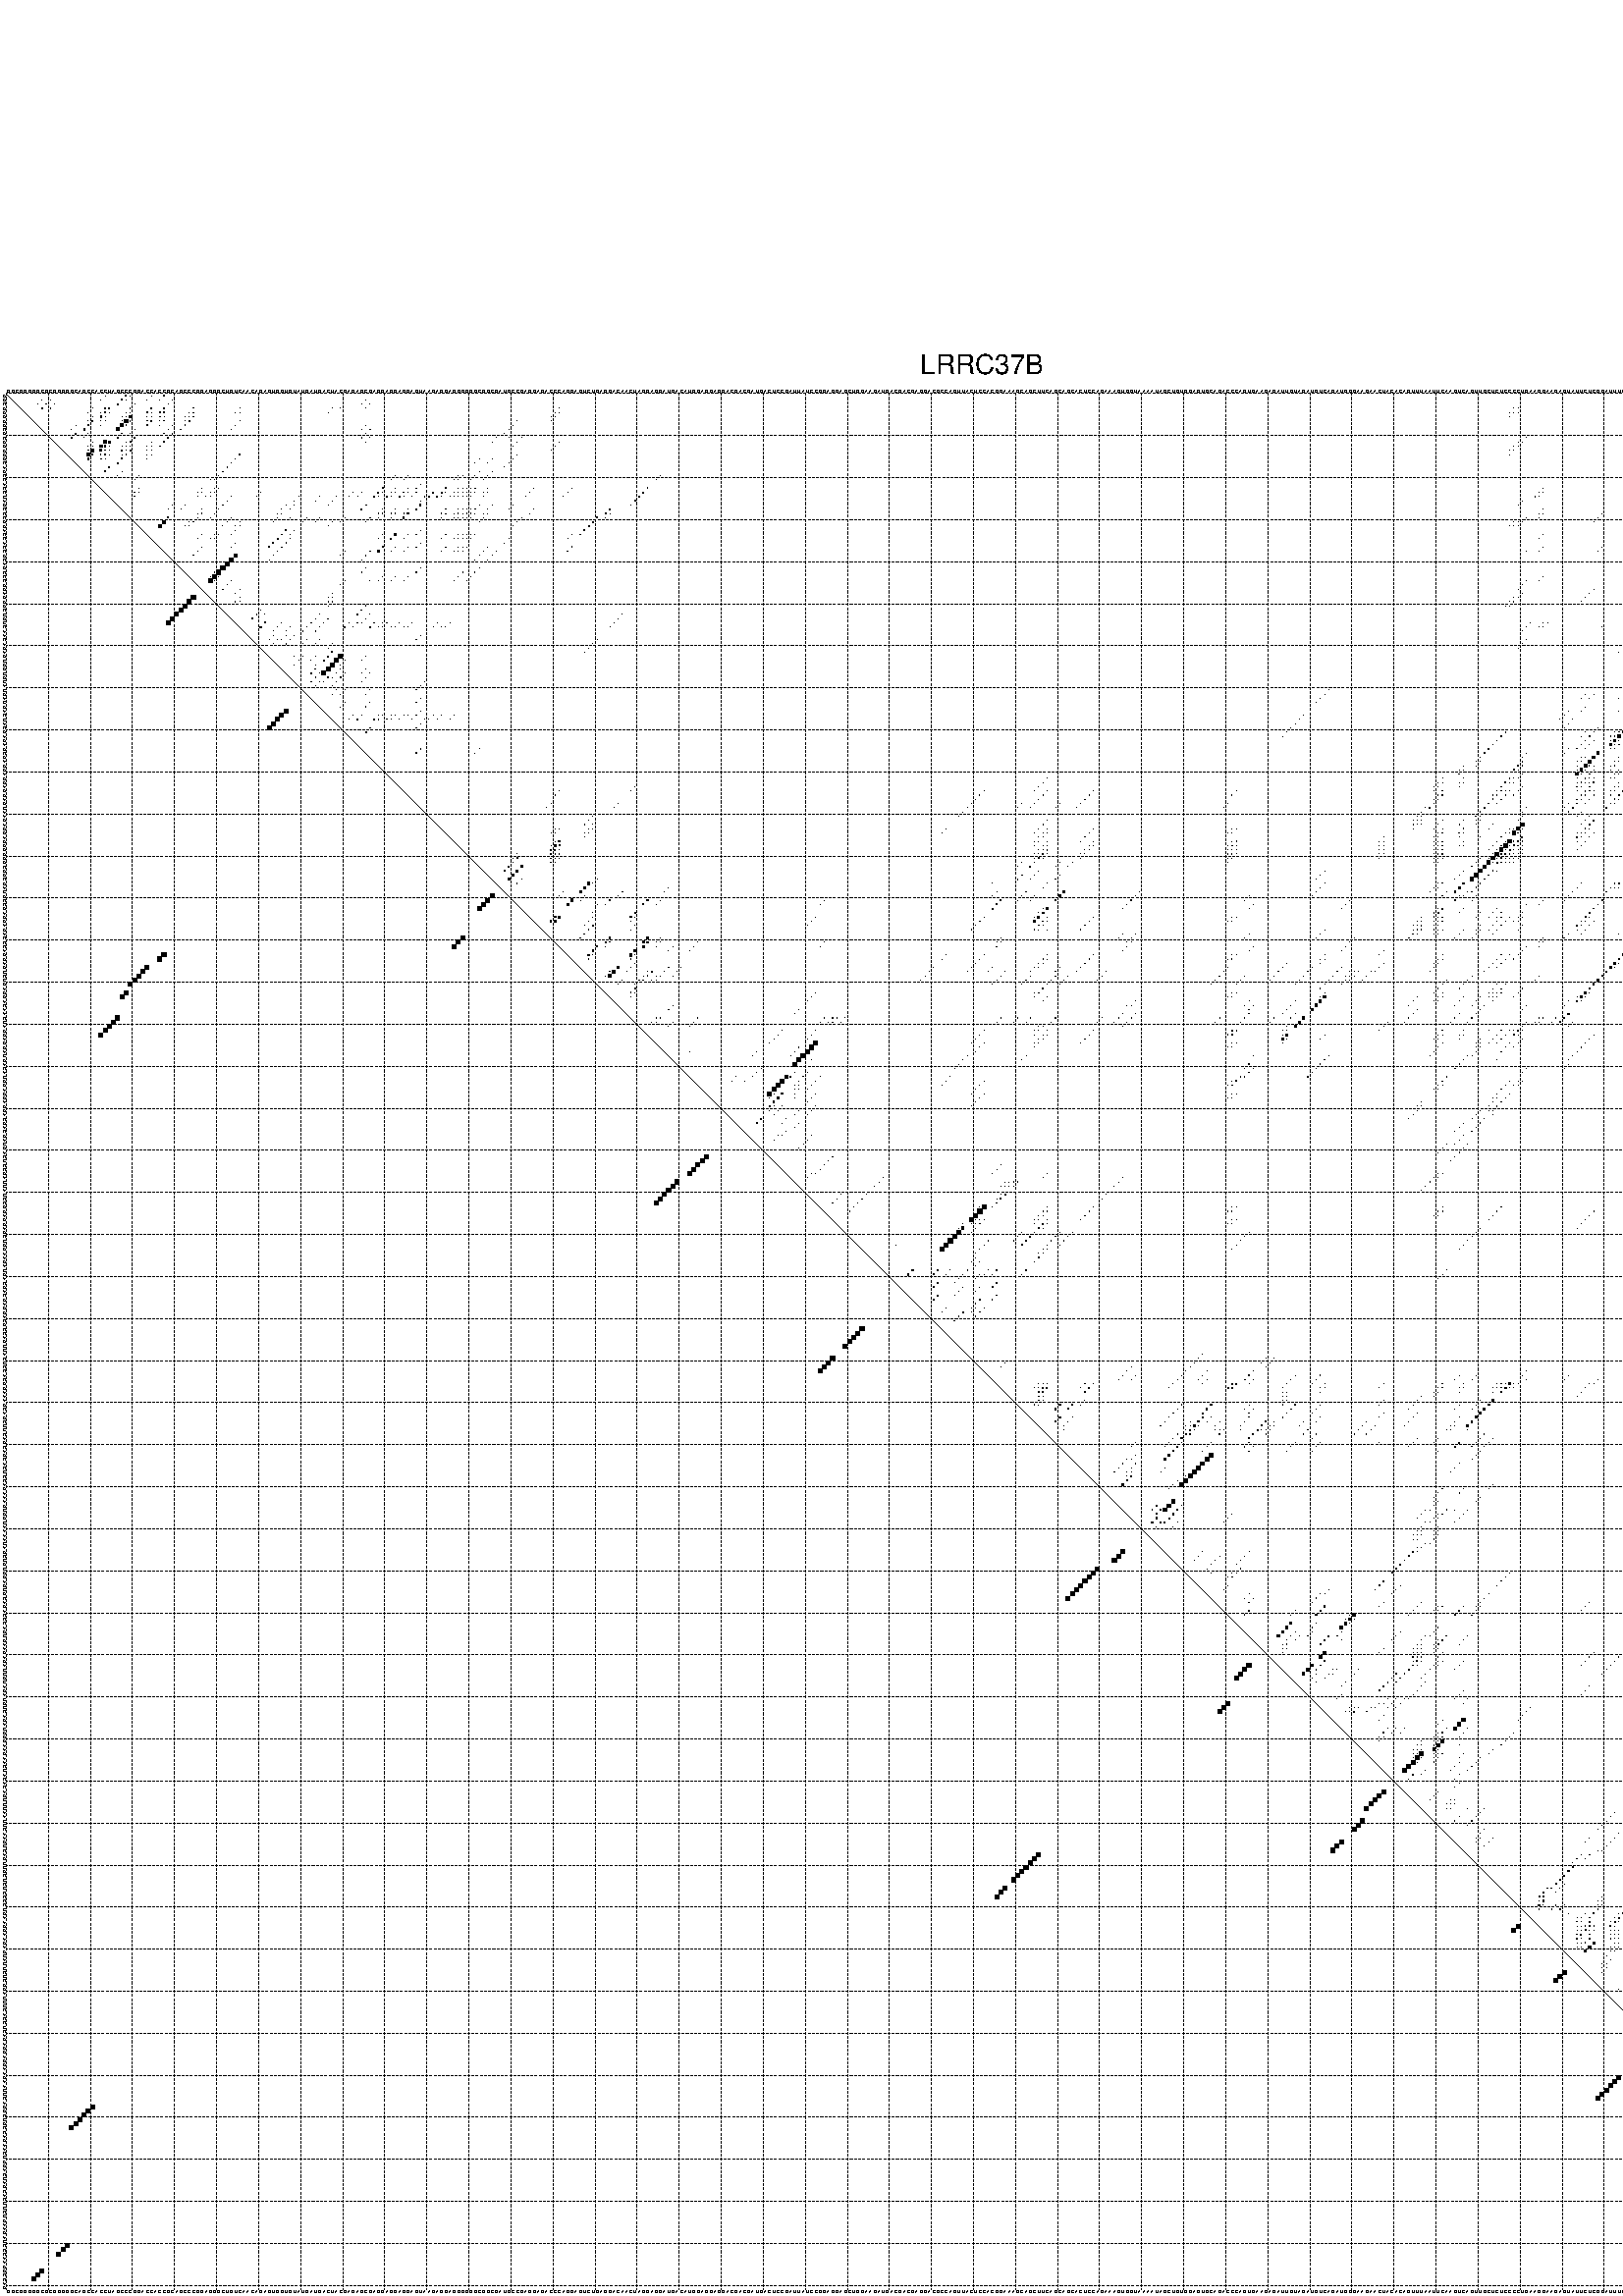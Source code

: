 %!PS-Adobe-3.0 EPSF-3.0
%%BoundingBox: 0 0 700 720
%%DocumentFonts: Helvetica
%%Pages: 1
%%EndComments

% Program options: --noLP 

% This file contains the square roots of probabilities in the form
% i  j  sqrt(p(i,j)) ubox

/DPdict 100 dict def

DPdict begin

%%BeginProlog

/logscale false def
/lpmin 1e-05 log def
/DataVisible  [ true true true true] def
/DataTitles   [ false false false false ] def
/min { 2 copy gt { exch } if pop } bind def
/max { 2 copy lt { exch } if pop } bind def
/box { %size x y box - draws box centered on x,y
   2 index 0.5 mul sub            % x -= 0.5
   exch 2 index 0.5 mul sub exch  % y -= 0.5
   3 -1 roll dup rectfill
} bind def
/ubox {
   logscale {
      log dup add lpmin div 1 exch sub dup 0 lt { pop 0 } if
   } if
   3 1 roll
   exch len exch sub 1 add box
} bind def
/lbox {
   3 1 roll
   len exch sub 1 add box
} bind def
/drawseq { % print sequence along all 4 sides
[ [0.7 -0.3 0 ]
  [0.7 0.7 len add 0]
  [-0.3 len sub -0.4 -90]
  [-0.3 len sub 0.7 len add -90]
] {
   gsave
    aload pop rotate translate
    0 1 len 1 sub {
     dup 0 moveto
     sequence exch 1 getinterval
     show
    } for
   grestore
  } forall
} bind def
/drawgrid{
  gsave
  0.5 dup translate
  0.01 setlinewidth
  len log 0.9 sub cvi 10 exch exp  % grid spacing
  dup 1 gt {
     dup dup 20 div dup 2 array astore exch 40 div setdash
  } { [0.3 0.7] 0.1 setdash } ifelse
  0 exch len {
     dup dup
     0 moveto
     len lineto
     dup
     len exch sub 0 exch moveto
     len exch len exch sub lineto
     stroke
  } for
  [] 0 setdash
  0.04 setlinewidth
  currentdict /cutpoint known {
    cutpoint 1 sub
    dup dup -1 moveto len 1 add lineto
    len exch sub dup
    -1 exch moveto len 1 add exch lineto
    stroke
  } if
  % draw diagonal
  0 len moveto len 0 lineto stroke
  grestore
} bind def
/drawTitle {
  currentdict /DPtitle known {
    % center title text
    /Helvetica findfont 10 scalefont setfont
    360 705 moveto DPtitle dup stringwidth pop 2 div neg 0 rmoveto show
  } if
} bind def
/prepareCoords {
  0 1 3 {
    % check whether we want to display current data
    dup DataVisible exch get
    {
      % check whether we've actually got some data
      DataSource exch get dup currentdict exch known {
        % data source s_j is present, so find length of array
        currentdict exch get length 
      } { pop 0 } ifelse
    } if
  } for
  exch dup 5 -1 roll add 4 -1 roll dup 5 1 roll 4 -1 roll add max
  len add 3 add 700 exch div dup scale
  exch 1 add exch 1 add translate
} bind def
/utri{ % i j prob utri
  gsave
  0.5 dup translate
  1 min 2 div
  0.85 mul 0.15 add 0.95  0.33
  3 1 roll % prepare hsb color
  sethsbcolor
  % now produce the coordinates for lines
  exch 1 sub dup len exch sub dup 4 -1 roll dup 3 1 roll dup len exch sub
  moveto lineto lineto closepath fill
  grestore
} bind def
/uUDmotif{ % i j uUDmotif
  gsave
  0.5 dup translate
  1 min 2 div
  0.85 mul 0.15 add 0.95 0.6
  3 1 roll % prepare hsb color
  sethsbcolor
  % now produce the coordinates for lines
  exch 1 sub dup len exch sub dup 4 -1 roll dup 3 1 roll dup len exch sub
  moveto lineto lineto closepath fill
  grestore
} bind def
/lUDmotif{ % i j lUDmotif
  gsave
  0.5 dup translate
  1 min 2 div
  0.85 mul 0.15 add 0.95 0.6
  3 1 roll % prepare hsb color
  sethsbcolor
  % now produce the coordinates for lines
  dup len exch sub dup 4 -1 roll 1 sub dup 3 1 roll dup len exch sub
  moveto lineto lineto closepath fill
  grestore
} bind def
/uHmotif{ % i j uHmotif
  gsave
  0.5 dup translate
  1 min 2 div
  0.85 mul 0.15 add 0.95  0.99
  3 1 roll % prepare hsb color
  sethsbcolor
  % now produce the coordinates for lines
  exch 1 sub dup len exch sub dup 4 -1 roll dup 3 1 roll dup len exch sub
  moveto lineto lineto closepath fill
  grestore
} bind def
/lHmotif{ % i j lHmotif
  gsave
  0.5 dup translate
  1 min 2 div
  0.85 mul 0.15 add 0.95  0.99
  3 1 roll % prepare hsb color
  sethsbcolor
  % now produce the coordinates for lines
  dup len exch sub dup 4 -1 roll 1 sub dup 3 1 roll dup len exch sub
  moveto lineto lineto closepath fill
  grestore
} bind def
/uImotif{ % i j k l uImotif
  gsave
  0.5 dup translate
  1 min 2 div
  0.85 mul 0.15 add 0.95  0.99
  3 1 roll % prepare hsb color
  sethsbcolor
  % now produce the coordinates for lines
  1 sub dup 5 1 roll exch len exch sub dup 5 1 roll 3 -1 roll dup
  5 1 roll exch 4 1 roll 3 1 roll exch 1 sub len exch sub dup 3 1 roll
  moveto lineto lineto lineto closepath fill
  grestore
} bind def
/lImotif{ % i j k l lImotif
  gsave
  0.5 dup translate
  1 min 2 div
  0.85 mul 0.15 add 0.95  0.99
  3 1 roll % prepare hsb color
  sethsbcolor
  % now produce the coordinates for lines
  4 -1 roll 1 sub dup 5 1 roll exch 1 sub len exch sub dup 3 -1 roll exch
  5 -1 roll len exch sub dup 6 -1 roll dup 3 1 roll 7 4 roll
  moveto lineto lineto lineto closepath fill
  grestore
} bind def
/drawDataSquareBottom { % x v n dataSquareBottom draw box
  len add 2 add exch lbox
} bind def
/drawDataSquareTop { % x v n dataSquareBottom draw box
  neg 1 sub exch lbox
} bind def
/drawDataSquareLeft { % y v n dataSquareBottom draw box
  neg 1 sub 3 1 roll lbox
} bind def
/drawDataSquareRight { % y v n dataSquareBottom draw box
  % use size x y box to draw box
  2 add len add 3 1 roll lbox
} bind def
/drawDataSquareBottomHSB { % x v h s b n dataSquareBottomHSB draw box
  % use size x y box to draw box
  len add 2 add 5 1 roll sethsbcolor lbox
} bind def
/drawDataSquareTopHSB { % x v h s b n dataSquareBottomHSB draw box
  % use size x y box to draw box
  neg 1 sub 5 1 roll sethsbcolor lbox
} bind def
/drawDataSquareLeftHSB { % x v h s b n dataSquareLeftHSB draw box
  % use size x y box to draw box
  neg 1 sub 6 1 roll sethsbcolor lbox
} bind def
/drawDataSquareRightHSB { % x v h s b n dataSquareLeftHSB draw box
  % use size x y box to draw box
  2 add len add 6 1 roll sethsbcolor lbox
} bind def
/drawDataTitleBottom {
  /Helvetica findfont 0.95 scalefont setfont
  0 -1.4 3 -1 roll sub moveto 
  dup stringwidth pop neg 0 rmoveto   
  show
} bind def
/drawDataTitleTop {
  /Helvetica findfont 0.95 scalefont setfont
  0 len 1.6 add 3 -1 roll add moveto 
  dup stringwidth pop neg 0 rmoveto   
  show
} bind def
/drawDataTitleLeft {
  /Helvetica findfont 0.95 scalefont setfont
  neg 1.4 sub len 1 add moveto 
  dup stringwidth pop 0 exch rmoveto -90 rotate
  show 90 rotate
} bind def
/drawDataTitleRight {
  /Helvetica findfont 0.95 scalefont setfont
  1.6 add len add len 1 add moveto 
  dup stringwidth pop 0 exch rmoveto -90 rotate
  show 90 rotate
} bind def
% do not modify the arrays below unless you know what you're doing!
/DataSource     [ /topData /leftData /bottomData /rightData ] def
/DataDrawBox    [ /drawDataSquareTop  /drawDataSquareLeft /drawDataSquareBottom /drawDataSquareRight] def
/DataDrawBoxHSB [ /drawDataSquareTopHSB /drawDataSquareLeftHSB /drawDataSquareBottomHSB /drawDataSquareRightHSB ] def
/DataDrawTitle  [ /drawDataTitleTop /drawDataTitleLeft /drawDataTitleBottom /drawDataTitleRight ] def
% this is the logic to parse the auxiliary linear data
% given in arrays topData, leftData, bottomData, and rightData
% See also the Boolean arrays DataVisible and DataTitles that
% are used to control which part of data will be visible
/drawData {
  0 1 3 {
    % check whether we want to display current data
    dup DataVisible exch get
    {
      % check whether we've actually got some data
      dup DataSource exch get dup currentdict exch known {
        % data source s_j is present, so we load the
        % corresponding data array a and loop over all data sets a[i]
        currentdict exch get dup length 1 sub 0 1 3 -1 roll {
          dup dup
          % now on stack: j a i i i
          % load data set, i.e. a[i]
          4 -1 roll         % j i i i a
          dup 3 -1 roll get dup % j i i a a[i] a[i]
          % 1. check whether we need to process data set title
          6 -1 roll dup 7 1 roll DataTitles exch get {
            % get current title drawing function key
            6 -1 roll dup 7 1 roll DataDrawTitle exch get
            % now on stack: ... j i i a a[i] a[i] title_draw_key
            % get current title and execute drawing function
            exch 0 get exch currentdict exch get 5 -1 roll exch exec
          } { % remove unused variables
              pop 3 -1 roll pop
          } ifelse
          % now on stack: ... j i a a[i]
          % 2. process actual data a[k] for 1 <= k < n
          dup length 1 sub 1 exch getinterval { 
            % on stack: j i a a[i][k]
            gsave
            dup length 2 eq { % print black box if two-valued
              % get box drawing function
              4 -1 roll dup 5 1 roll DataDrawBox exch get currentdict exch get exch
              aload pop 5 -1 roll dup 6 1 roll 4 -1 roll exec
            } {
              dup length 5 eq { % print box with hsb color
                % get box drawing function
                4 -1 roll dup 5 1 roll DataDrawBoxHSB exch get currentdict exch get exch
                % on stack: j i a f a[i]
                % load data array and prepare for drawing
                aload pop 8 -1 roll dup 9 1 roll 7 -1 roll exec
              } { pop } ifelse
            } ifelse
            grestore
          } forall
          exch pop 
          % left on stack: j a
        } for
        
      } if
    } if
  } for
} bind def

%%EndProlog

/DPtitle {
  (LRRC37B)
} def

/sequence { (\
GGCGGGGGCGCGGGGGCAGCCACCUAGCCCGGACCACCGCAGCCCGGAGGGCUGUCAACAGAGUGGUGUAUGAUGACUACGAGAGCGAGGAGGAGGAGUAAGAGGAGGGGGGCGGCGAUGCCGAGGAGACCCAGGAGUCUGAGGACAACUAGGAGGAUGACAUGGAGGAGGACGACGAUGACUCCGAUUAUCCGGAGGAGCUGGAAGAUGACGACGAGGACGCCAGUUACUCCACGGAAAGCAGCUUCAGCAGCA\
CUCCAGAAAGUGGUAAAAUAGCUGUGGAGUGCAGACCCAGUGAAGAGAUUGUAGAUGUCAGAUGGGAAGAACUACACAGUUUAAUUCAAGUCAGUUGCUCUCCCCUGAAGGAAGAGUAUUCUCGGAUUUCACCUCAGAGGAGGAAGAAUUCAGGCUGCCAGAACUGGACUAGCACUUCUGAAGAUCCCAAGGCCAG\
) } def
/len { sequence length } bind def

% BEGIN linear data array

/topData [
] def

/leftData [
] def

/bottomData [
] def

/rightData [
] def

% END linear data arrays

%Finally, prepare canvas

%draw title
drawTitle

%prepare coordinate system, draw grid and sequence
/Helvetica findfont 0.95 scalefont setfont

%prepare coordinate system
prepareCoords

%draw sequence arround grid
drawseq

%draw grid
drawgrid

%draw auxiliary linear data (if available)
drawData

%data (commands) starts here

%start of quadruplex data

%start of Hmotif data

%start of Imotif data
%start of base pair probability data
1 24 0.004 ubox
1 29 0.237 ubox
1 30 0.036 ubox
1 35 0.039 ubox
1 38 0.112 ubox
1 411 0.003 ubox
1 414 0.099 ubox
1 442 0.007 ubox
1 443 0.021 ubox
1 449 0.862 ubox
2 9 0.029 ubox
2 11 0.117 ubox
2 23 0.004 ubox
2 28 0.239 ubox
2 29 0.028 ubox
2 34 0.039 ubox
2 37 0.112 ubox
2 40 0.025 ubox
2 86 0.014 ubox
2 410 0.003 ubox
2 413 0.099 ubox
2 441 0.007 ubox
2 442 0.021 ubox
2 448 0.863 ubox
3 8 0.029 ubox
3 10 0.117 ubox
3 12 0.004 ubox
3 27 0.24 ubox
3 31 0.004 ubox
3 39 0.029 ubox
3 85 0.014 ubox
3 87 0.005 ubox
3 409 0.003 ubox
3 412 0.099 ubox
3 435 0.018 ubox
3 447 0.862 ubox
4 9 0.117 ubox
4 11 0.018 ubox
4 21 0.005 ubox
4 24 0.082 ubox
4 25 0.237 ubox
4 30 0.018 ubox
4 35 0.206 ubox
4 38 0.155 ubox
4 45 0.006 ubox
4 56 0.013 ubox
4 78 0.004 ubox
4 80 0.004 ubox
4 86 0.01 ubox
4 132 0.006 ubox
4 359 0.008 ubox
4 360 0.014 ubox
4 388 0.015 ubox
4 406 0.004 ubox
4 411 0.098 ubox
4 414 0.005 ubox
4 433 0.003 ubox
4 434 0.025 ubox
4 441 0.019 ubox
4 442 0.171 ubox
4 443 0.485 ubox
4 449 0.027 ubox
5 20 0.005 ubox
5 23 0.082 ubox
5 24 0.267 ubox
5 25 0.01 ubox
5 29 0.018 ubox
5 30 0.045 ubox
5 34 0.206 ubox
5 35 0.014 ubox
5 37 0.155 ubox
5 38 0.134 ubox
5 44 0.006 ubox
5 45 0.023 ubox
5 55 0.004 ubox
5 56 0.011 ubox
5 77 0.005 ubox
5 131 0.006 ubox
5 132 0.007 ubox
5 358 0.008 ubox
5 359 0.014 ubox
5 360 0.003 ubox
5 387 0.015 ubox
5 410 0.098 ubox
5 413 0.006 ubox
5 433 0.025 ubox
5 440 0.013 ubox
5 441 0.17 ubox
5 442 0.484 ubox
5 443 0.283 ubox
5 448 0.026 ubox
5 449 0.013 ubox
6 21 0.021 ubox
6 23 0.267 ubox
6 24 0.011 ubox
6 28 0.018 ubox
6 29 0.038 ubox
6 30 0.684 ubox
6 34 0.011 ubox
6 35 0.059 ubox
6 37 0.134 ubox
6 38 0.012 ubox
6 43 0.006 ubox
6 44 0.023 ubox
6 45 0.098 ubox
6 130 0.006 ubox
6 131 0.007 ubox
6 358 0.01 ubox
6 432 0.025 ubox
6 440 0.02 ubox
6 441 0.353 ubox
6 442 0.275 ubox
6 443 0.166 ubox
6 448 0.012 ubox
6 449 0.033 ubox
7 20 0.02 ubox
7 21 0.302 ubox
7 23 0.008 ubox
7 24 0.003 ubox
7 28 0.029 ubox
7 29 0.718 ubox
7 30 0.093 ubox
7 34 0.058 ubox
7 35 0.201 ubox
7 37 0.012 ubox
7 38 0.027 ubox
7 43 0.023 ubox
7 44 0.151 ubox
7 56 0.005 ubox
7 122 0.006 ubox
7 130 0.007 ubox
7 411 0.009 ubox
7 414 0.012 ubox
7 425 0.01 ubox
7 430 0.003 ubox
7 431 0.027 ubox
7 440 0.182 ubox
7 441 0.269 ubox
7 442 0.166 ubox
7 443 0.038 ubox
7 448 0.028 ubox
7 449 0.389 ubox
8 17 0.014 ubox
8 20 0.303 ubox
8 23 0.003 ubox
8 28 0.719 ubox
8 29 0.093 ubox
8 34 0.203 ubox
8 37 0.027 ubox
8 40 0.016 ubox
8 43 0.153 ubox
8 55 0.005 ubox
8 86 0.01 ubox
8 121 0.006 ubox
8 410 0.01 ubox
8 413 0.024 ubox
8 424 0.013 ubox
8 428 0.007 ubox
8 430 0.029 ubox
8 440 0.204 ubox
8 441 0.164 ubox
8 442 0.037 ubox
8 448 0.39 ubox
9 16 0.014 ubox
9 19 0.303 ubox
9 27 0.72 ubox
9 31 0.012 ubox
9 39 0.019 ubox
9 42 0.153 ubox
9 54 0.005 ubox
9 85 0.01 ubox
9 87 0.057 ubox
9 120 0.006 ubox
9 409 0.01 ubox
9 412 0.024 ubox
9 421 0.005 ubox
9 427 0.007 ubox
9 435 0.023 ubox
9 447 0.39 ubox
10 17 0.302 ubox
10 20 0.007 ubox
10 28 0.1 ubox
10 30 0.01 ubox
10 38 0.02 ubox
10 40 0.162 ubox
10 86 0.058 ubox
10 119 0.006 ubox
10 410 0.023 ubox
10 411 0.007 ubox
10 413 0.078 ubox
10 420 0.005 ubox
10 428 0.031 ubox
10 434 0.013 ubox
10 448 0.021 ubox
11 16 0.303 ubox
11 19 0.007 ubox
11 27 0.1 ubox
11 31 0.208 ubox
11 39 0.164 ubox
11 85 0.058 ubox
11 87 0.003 ubox
11 117 0.005 ubox
11 120 0.003 ubox
11 123 0.01 ubox
11 362 0.009 ubox
11 409 0.023 ubox
11 412 0.079 ubox
11 421 0.019 ubox
11 427 0.031 ubox
11 435 0.2 ubox
11 447 0.021 ubox
12 21 0.016 ubox
12 24 0.613 ubox
12 25 0.364 ubox
12 29 0.01 ubox
12 30 0.205 ubox
12 35 0.042 ubox
12 38 0.164 ubox
12 86 0.003 ubox
12 116 0.005 ubox
12 122 0.01 ubox
12 132 0.012 ubox
12 360 0.011 ubox
12 361 0.009 ubox
12 388 0.005 ubox
12 406 0.006 ubox
12 411 0.078 ubox
12 420 0.02 ubox
12 425 0.006 ubox
12 431 0.006 ubox
12 432 0.009 ubox
12 433 0.012 ubox
12 434 0.189 ubox
12 441 0.006 ubox
12 442 0.015 ubox
12 443 0.212 ubox
12 449 0.01 ubox
13 20 0.016 ubox
13 21 0.031 ubox
13 23 0.613 ubox
13 24 0.376 ubox
13 25 0.083 ubox
13 28 0.011 ubox
13 29 0.203 ubox
13 30 0.027 ubox
13 34 0.042 ubox
13 35 0.012 ubox
13 37 0.164 ubox
13 121 0.01 ubox
13 131 0.012 ubox
13 359 0.011 ubox
13 360 0.009 ubox
13 387 0.005 ubox
13 405 0.005 ubox
13 406 0.005 ubox
13 410 0.078 ubox
13 419 0.019 ubox
13 420 0.005 ubox
13 424 0.006 ubox
13 425 0.022 ubox
13 430 0.006 ubox
13 431 0.011 ubox
13 432 0.011 ubox
13 433 0.187 ubox
13 434 0.025 ubox
13 440 0.006 ubox
13 441 0.016 ubox
13 442 0.213 ubox
13 443 0.35 ubox
13 448 0.009 ubox
13 449 0.007 ubox
14 20 0.031 ubox
14 21 0.602 ubox
14 23 0.375 ubox
14 24 0.09 ubox
14 25 0.044 ubox
14 28 0.198 ubox
14 29 0.031 ubox
14 30 0.224 ubox
14 34 0.009 ubox
14 35 0.036 ubox
14 130 0.012 ubox
14 358 0.011 ubox
14 359 0.009 ubox
14 406 0.004 ubox
14 414 0.016 ubox
14 419 0.007 ubox
14 424 0.024 ubox
14 430 0.014 ubox
14 431 0.015 ubox
14 432 0.147 ubox
14 433 0.025 ubox
14 434 0.008 ubox
14 440 0.012 ubox
14 441 0.212 ubox
14 442 0.35 ubox
14 443 0.016 ubox
14 448 0.007 ubox
14 449 0.003 ubox
15 20 0.602 ubox
15 21 0.33 ubox
15 23 0.091 ubox
15 24 0.156 ubox
15 25 0.023 ubox
15 28 0.034 ubox
15 29 0.226 ubox
15 34 0.034 ubox
15 35 0.024 ubox
15 56 0.06 ubox
15 122 0.024 ubox
15 358 0.008 ubox
15 413 0.014 ubox
15 414 0.328 ubox
15 430 0.017 ubox
15 431 0.041 ubox
15 440 0.11 ubox
15 441 0.347 ubox
15 442 0.016 ubox
15 448 0.003 ubox
16 20 0.326 ubox
16 23 0.155 ubox
16 24 0.025 ubox
16 28 0.227 ubox
16 34 0.025 ubox
16 55 0.062 ubox
16 113 0.005 ubox
16 116 0.01 ubox
16 121 0.024 ubox
16 413 0.523 ubox
16 428 0.016 ubox
16 430 0.039 ubox
16 440 0.027 ubox
16 441 0.007 ubox
17 27 0.227 ubox
17 54 0.063 ubox
17 112 0.005 ubox
17 115 0.01 ubox
17 120 0.024 ubox
17 412 0.525 ubox
17 427 0.017 ubox
18 25 0.196 ubox
18 53 0.063 ubox
18 119 0.023 ubox
18 411 0.525 ubox
18 425 0.016 ubox
19 24 0.195 ubox
19 28 0.032 ubox
19 52 0.063 ubox
19 113 0.012 ubox
19 116 0.025 ubox
19 410 0.525 ubox
19 424 0.016 ubox
19 428 0.009 ubox
20 27 0.032 ubox
20 32 0.023 ubox
20 51 0.063 ubox
20 93 0.019 ubox
20 96 0.006 ubox
20 108 0.006 ubox
20 109 0.007 ubox
20 112 0.013 ubox
20 115 0.025 ubox
20 156 0.003 ubox
20 409 0.525 ubox
20 422 0.016 ubox
20 427 0.008 ubox
21 31 0.023 ubox
21 49 0.004 ubox
21 50 0.062 ubox
21 92 0.021 ubox
21 95 0.006 ubox
21 107 0.007 ubox
21 108 0.007 ubox
21 111 0.013 ubox
21 114 0.025 ubox
21 155 0.004 ubox
21 408 0.525 ubox
21 421 0.016 ubox
22 99 0.018 ubox
22 420 0.016 ubox
23 32 0.153 ubox
23 47 0.056 ubox
23 50 0.028 ubox
23 51 0.008 ubox
23 90 0.221 ubox
23 93 0.068 ubox
23 96 0.118 ubox
23 98 0.019 ubox
23 105 0.216 ubox
23 108 0.014 ubox
23 109 0.018 ubox
23 110 0.028 ubox
23 111 0.013 ubox
23 112 0.034 ubox
23 115 0.009 ubox
23 126 0.018 ubox
23 135 0.004 ubox
23 153 0.199 ubox
23 366 0.054 ubox
23 395 0.009 ubox
23 398 0.007 ubox
23 409 0.005 ubox
24 31 0.154 ubox
24 32 0.027 ubox
24 46 0.056 ubox
24 47 0.028 ubox
24 49 0.028 ubox
24 50 0.008 ubox
24 61 0.009 ubox
24 83 0.01 ubox
24 85 0.005 ubox
24 89 0.223 ubox
24 90 0.012 ubox
24 92 0.069 ubox
24 93 0.014 ubox
24 95 0.119 ubox
24 96 0.02 ubox
24 98 0.011 ubox
24 102 0.212 ubox
24 104 0.217 ubox
24 105 0.007 ubox
24 107 0.014 ubox
24 108 0.018 ubox
24 109 0.028 ubox
24 110 0.013 ubox
24 111 0.034 ubox
24 112 0.004 ubox
24 114 0.009 ubox
24 115 0.004 ubox
24 125 0.018 ubox
24 134 0.004 ubox
24 152 0.2 ubox
24 365 0.054 ubox
24 366 0.005 ubox
24 394 0.009 ubox
24 397 0.007 ubox
24 401 0.007 ubox
24 408 0.006 ubox
24 416 0.014 ubox
24 427 0.011 ubox
24 438 0.003 ubox
25 31 0.026 ubox
25 46 0.027 ubox
25 48 0.028 ubox
25 49 0.008 ubox
25 54 0.014 ubox
25 60 0.009 ubox
25 70 0.004 ubox
25 75 0.007 ubox
25 79 0.006 ubox
25 82 0.01 ubox
25 84 0.005 ubox
25 88 0.206 ubox
25 89 0.011 ubox
25 91 0.064 ubox
25 92 0.015 ubox
25 94 0.114 ubox
25 95 0.02 ubox
25 97 0.011 ubox
25 100 0.053 ubox
25 101 0.207 ubox
25 103 0.213 ubox
25 104 0.006 ubox
25 106 0.013 ubox
25 107 0.018 ubox
25 108 0.028 ubox
25 109 0.011 ubox
25 110 0.031 ubox
25 111 0.004 ubox
25 114 0.004 ubox
25 124 0.017 ubox
25 133 0.004 ubox
25 151 0.2 ubox
25 364 0.052 ubox
25 365 0.005 ubox
25 393 0.009 ubox
25 396 0.007 ubox
25 400 0.007 ubox
25 407 0.007 ubox
25 412 0.113 ubox
25 415 0.012 ubox
25 426 0.013 ubox
26 53 0.017 ubox
26 69 0.004 ubox
26 74 0.007 ubox
26 78 0.006 ubox
26 99 0.064 ubox
26 150 0.2 ubox
26 361 0.003 ubox
26 405 0.003 ubox
26 411 0.14 ubox
26 425 0.013 ubox
27 40 0.009 ubox
27 43 0.063 ubox
27 52 0.017 ubox
27 67 0.005 ubox
27 69 0.01 ubox
27 77 0.006 ubox
27 86 0.223 ubox
27 99 0.306 ubox
27 113 0.067 ubox
27 116 0.006 ubox
27 121 0.006 ubox
27 149 0.2 ubox
27 360 0.003 ubox
27 410 0.142 ubox
27 413 0.005 ubox
27 424 0.013 ubox
27 448 0.022 ubox
28 39 0.009 ubox
28 42 0.063 ubox
28 47 0.005 ubox
28 51 0.017 ubox
28 66 0.005 ubox
28 68 0.011 ubox
28 85 0.223 ubox
28 90 0.103 ubox
28 93 0.037 ubox
28 96 0.022 ubox
28 98 0.312 ubox
28 105 0.032 ubox
28 108 0.006 ubox
28 109 0.037 ubox
28 110 0.017 ubox
28 111 0.021 ubox
28 112 0.071 ubox
28 115 0.005 ubox
28 120 0.006 ubox
28 126 0.005 ubox
28 144 0.197 ubox
28 366 0.01 ubox
28 395 0.006 ubox
28 398 0.004 ubox
28 409 0.142 ubox
28 412 0.005 ubox
28 447 0.022 ubox
29 46 0.005 ubox
29 47 0.03 ubox
29 50 0.017 ubox
29 65 0.005 ubox
29 66 0.011 ubox
29 89 0.103 ubox
29 90 0.077 ubox
29 92 0.037 ubox
29 93 0.031 ubox
29 95 0.022 ubox
29 96 0.321 ubox
29 104 0.032 ubox
29 105 0.018 ubox
29 107 0.006 ubox
29 108 0.037 ubox
29 109 0.018 ubox
29 110 0.021 ubox
29 111 0.071 ubox
29 112 0.004 ubox
29 114 0.004 ubox
29 115 0.01 ubox
29 125 0.005 ubox
29 143 0.198 ubox
29 144 0.007 ubox
29 365 0.01 ubox
29 366 0.011 ubox
29 380 0.003 ubox
29 394 0.006 ubox
29 395 0.005 ubox
29 397 0.004 ubox
29 398 0.003 ubox
29 408 0.142 ubox
29 409 0.007 ubox
29 422 0.013 ubox
29 446 0.022 ubox
29 447 0.003 ubox
30 39 0.307 ubox
30 46 0.03 ubox
30 49 0.017 ubox
30 54 0.005 ubox
30 65 0.011 ubox
30 68 0.004 ubox
30 72 0.022 ubox
30 75 0.007 ubox
30 81 0.046 ubox
30 87 0.087 ubox
30 89 0.077 ubox
30 92 0.031 ubox
30 95 0.321 ubox
30 104 0.019 ubox
30 107 0.037 ubox
30 108 0.018 ubox
30 109 0.021 ubox
30 110 0.071 ubox
30 111 0.005 ubox
30 114 0.011 ubox
30 123 0.005 ubox
30 141 0.197 ubox
30 143 0.006 ubox
30 362 0.004 ubox
30 365 0.011 ubox
30 379 0.004 ubox
30 394 0.005 ubox
30 397 0.003 ubox
30 408 0.009 ubox
30 412 0.024 ubox
30 421 0.013 ubox
30 435 0.012 ubox
30 446 0.006 ubox
31 38 0.722 ubox
31 44 0.005 ubox
31 45 0.031 ubox
31 53 0.005 ubox
31 56 0.012 ubox
31 64 0.011 ubox
31 71 0.022 ubox
31 74 0.007 ubox
31 78 0.005 ubox
31 80 0.031 ubox
31 86 0.081 ubox
31 113 0.012 ubox
31 122 0.005 ubox
31 140 0.198 ubox
31 359 0.006 ubox
31 360 0.007 ubox
31 361 0.003 ubox
31 378 0.003 ubox
31 388 0.007 ubox
31 406 0.067 ubox
31 411 0.029 ubox
31 414 0.004 ubox
31 420 0.013 ubox
31 434 0.013 ubox
31 441 0.004 ubox
31 442 0.066 ubox
31 443 0.056 ubox
31 449 0.233 ubox
32 37 0.718 ubox
32 43 0.006 ubox
32 44 0.031 ubox
32 52 0.005 ubox
32 55 0.005 ubox
32 56 0.021 ubox
32 77 0.006 ubox
32 121 0.005 ubox
32 139 0.198 ubox
32 358 0.006 ubox
32 359 0.007 ubox
32 360 0.003 ubox
32 387 0.007 ubox
32 405 0.063 ubox
32 406 0.03 ubox
32 410 0.029 ubox
32 413 0.004 ubox
32 419 0.013 ubox
32 433 0.013 ubox
32 441 0.066 ubox
32 442 0.056 ubox
32 448 0.234 ubox
33 55 0.017 ubox
33 67 0.18 ubox
33 69 0.019 ubox
33 99 0.017 ubox
33 138 0.198 ubox
33 404 0.057 ubox
33 405 0.027 ubox
33 432 0.012 ubox
33 440 0.059 ubox
34 47 0.011 ubox
34 50 0.026 ubox
34 51 0.005 ubox
34 54 0.012 ubox
34 66 0.187 ubox
34 68 0.014 ubox
34 90 0.094 ubox
34 93 0.318 ubox
34 96 0.068 ubox
34 98 0.015 ubox
34 105 0.032 ubox
34 108 0.066 ubox
34 109 0.028 ubox
34 110 0.017 ubox
34 111 0.013 ubox
34 112 0.009 ubox
34 135 0.017 ubox
34 137 0.196 ubox
34 366 0.011 ubox
34 395 0.01 ubox
34 398 0.03 ubox
34 409 0.033 ubox
34 447 0.232 ubox
35 46 0.011 ubox
35 49 0.026 ubox
35 50 0.005 ubox
35 65 0.187 ubox
35 68 0.075 ubox
35 89 0.095 ubox
35 92 0.318 ubox
35 95 0.069 ubox
35 104 0.032 ubox
35 107 0.067 ubox
35 108 0.028 ubox
35 109 0.018 ubox
35 110 0.013 ubox
35 111 0.009 ubox
35 120 0.004 ubox
35 134 0.02 ubox
35 365 0.011 ubox
35 394 0.01 ubox
35 397 0.03 ubox
35 408 0.033 ubox
35 412 0.008 ubox
35 446 0.232 ubox
36 55 0.004 ubox
36 64 0.187 ubox
36 67 0.077 ubox
36 99 0.005 ubox
36 119 0.004 ubox
36 411 0.009 ubox
37 47 0.029 ubox
37 54 0.003 ubox
37 63 0.186 ubox
37 66 0.078 ubox
37 90 0.317 ubox
37 93 0.073 ubox
37 96 0.024 ubox
37 98 0.005 ubox
37 105 0.074 ubox
37 108 0.021 ubox
37 109 0.013 ubox
37 110 0.008 ubox
37 115 0.005 ubox
37 135 0.182 ubox
37 366 0.011 ubox
37 380 0.004 ubox
37 395 0.034 ubox
37 398 0.007 ubox
37 409 0.02 ubox
37 447 0.029 ubox
38 46 0.029 ubox
38 65 0.078 ubox
38 81 0.014 ubox
38 87 0.064 ubox
38 89 0.317 ubox
38 92 0.073 ubox
38 95 0.024 ubox
38 104 0.074 ubox
38 107 0.021 ubox
38 108 0.013 ubox
38 109 0.008 ubox
38 114 0.005 ubox
38 117 0.004 ubox
38 134 0.182 ubox
38 362 0.005 ubox
38 365 0.011 ubox
38 379 0.004 ubox
38 394 0.034 ubox
38 397 0.007 ubox
38 408 0.02 ubox
38 435 0.005 ubox
38 446 0.03 ubox
39 45 0.028 ubox
39 55 0.855 ubox
39 64 0.047 ubox
39 80 0.004 ubox
39 86 0.066 ubox
39 113 0.005 ubox
39 116 0.004 ubox
39 413 0.187 ubox
39 448 0.004 ubox
40 54 0.961 ubox
40 63 0.039 ubox
40 85 0.061 ubox
40 112 0.005 ubox
40 115 0.004 ubox
40 412 0.188 ubox
40 447 0.003 ubox
41 53 0.966 ubox
41 411 0.188 ubox
42 52 0.966 ubox
42 86 0.003 ubox
42 99 0.005 ubox
42 113 0.004 ubox
42 410 0.188 ubox
42 448 0.018 ubox
43 50 0.007 ubox
43 51 0.966 ubox
43 85 0.003 ubox
43 98 0.005 ubox
43 109 0.004 ubox
43 112 0.004 ubox
43 409 0.188 ubox
43 447 0.018 ubox
44 49 0.009 ubox
44 50 0.966 ubox
44 51 0.02 ubox
44 90 0.008 ubox
44 93 0.02 ubox
44 96 0.006 ubox
44 108 0.004 ubox
44 111 0.004 ubox
44 366 0.007 ubox
44 408 0.186 ubox
44 409 0.01 ubox
44 446 0.018 ubox
44 447 0.003 ubox
45 49 0.959 ubox
45 50 0.061 ubox
45 54 0.015 ubox
45 81 0.01 ubox
45 87 0.003 ubox
45 89 0.013 ubox
45 92 0.03 ubox
45 95 0.007 ubox
45 107 0.004 ubox
45 110 0.004 ubox
45 362 0.008 ubox
45 365 0.01 ubox
45 408 0.014 ubox
45 435 0.116 ubox
45 446 0.004 ubox
46 53 0.016 ubox
46 80 0.01 ubox
46 361 0.008 ubox
46 406 0.1 ubox
46 433 0.016 ubox
46 434 0.123 ubox
46 442 0.013 ubox
46 443 0.011 ubox
47 52 0.016 ubox
47 56 0.009 ubox
47 360 0.008 ubox
47 378 0.008 ubox
47 390 0.016 ubox
47 405 0.096 ubox
47 406 0.095 ubox
47 432 0.016 ubox
47 433 0.123 ubox
47 441 0.013 ubox
47 442 0.011 ubox
48 55 0.009 ubox
48 78 0.006 ubox
48 361 0.02 ubox
48 377 0.008 ubox
48 389 0.016 ubox
48 404 0.088 ubox
48 405 0.094 ubox
48 431 0.016 ubox
48 432 0.123 ubox
48 440 0.012 ubox
49 56 0.01 ubox
49 77 0.007 ubox
49 78 0.009 ubox
49 359 0.008 ubox
49 360 0.023 ubox
49 376 0.008 ubox
49 388 0.016 ubox
49 404 0.081 ubox
49 406 0.004 ubox
49 430 0.017 ubox
49 431 0.123 ubox
49 441 0.006 ubox
49 442 0.005 ubox
49 443 0.056 ubox
49 449 0.004 ubox
50 55 0.009 ubox
50 56 0.004 ubox
50 77 0.009 ubox
50 78 0.012 ubox
50 358 0.008 ubox
50 359 0.023 ubox
50 375 0.007 ubox
50 387 0.016 ubox
50 404 0.003 ubox
50 410 0.003 ubox
50 414 0.004 ubox
50 430 0.123 ubox
50 440 0.004 ubox
50 441 0.005 ubox
50 442 0.056 ubox
50 443 0.005 ubox
50 448 0.004 ubox
50 449 0.005 ubox
51 77 0.013 ubox
51 86 0.181 ubox
51 357 0.003 ubox
51 358 0.023 ubox
51 413 0.004 ubox
51 428 0.117 ubox
51 441 0.055 ubox
51 442 0.005 ubox
51 448 0.005 ubox
52 61 0.08 ubox
52 85 0.182 ubox
52 401 0.064 ubox
52 408 0.003 ubox
52 412 0.004 ubox
52 427 0.117 ubox
52 438 0.003 ubox
52 446 0.004 ubox
52 447 0.005 ubox
53 60 0.081 ubox
53 62 0.005 ubox
53 75 0.016 ubox
53 84 0.181 ubox
53 87 0.004 ubox
53 147 0.004 ubox
53 400 0.062 ubox
53 407 0.003 ubox
53 426 0.114 ubox
53 437 0.003 ubox
53 445 0.003 ubox
53 446 0.005 ubox
54 59 0.082 ubox
54 74 0.035 ubox
54 77 0.037 ubox
54 86 0.011 ubox
54 146 0.006 ubox
54 406 0.003 ubox
54 410 0.006 ubox
54 424 0.109 ubox
54 425 0.039 ubox
54 440 0.058 ubox
54 448 0.005 ubox
55 62 0.222 ubox
55 66 0.006 ubox
55 73 0.055 ubox
55 76 0.041 ubox
55 82 0.182 ubox
55 84 0.045 ubox
55 85 0.01 ubox
55 88 0.118 ubox
55 90 0.01 ubox
55 91 0.023 ubox
55 94 0.007 ubox
55 97 0.004 ubox
55 103 0.003 ubox
55 106 0.003 ubox
55 145 0.006 ubox
55 363 0.004 ubox
55 366 0.004 ubox
55 367 0.005 ubox
55 396 0.003 ubox
55 398 0.005 ubox
55 399 0.008 ubox
55 402 0.011 ubox
55 409 0.006 ubox
55 422 0.004 ubox
55 423 0.111 ubox
55 436 0.009 ubox
55 439 0.086 ubox
55 447 0.005 ubox
56 61 0.309 ubox
56 65 0.019 ubox
56 68 0.009 ubox
56 72 0.076 ubox
56 75 0.045 ubox
56 81 0.184 ubox
56 83 0.062 ubox
56 87 0.186 ubox
56 89 0.027 ubox
56 90 0.035 ubox
56 92 0.005 ubox
56 93 0.01 ubox
56 95 0.003 ubox
56 96 0.007 ubox
56 102 0.005 ubox
56 104 0.004 ubox
56 105 0.005 ubox
56 144 0.006 ubox
56 362 0.005 ubox
56 365 0.007 ubox
56 366 0.006 ubox
56 380 0.004 ubox
56 392 0.005 ubox
56 394 0.003 ubox
56 395 0.004 ubox
56 397 0.006 ubox
56 398 0.008 ubox
56 401 0.015 ubox
56 408 0.008 ubox
56 421 0.005 ubox
56 422 0.11 ubox
56 435 0.012 ubox
56 438 0.107 ubox
56 446 0.015 ubox
57 64 0.017 ubox
57 67 0.007 ubox
57 71 0.075 ubox
57 74 0.045 ubox
57 361 0.004 ubox
57 420 0.006 ubox
57 434 0.01 ubox
58 64 0.015 ubox
58 67 0.016 ubox
58 69 0.091 ubox
58 99 0.008 ubox
59 63 0.016 ubox
59 65 0.013 ubox
59 66 0.017 ubox
59 68 0.093 ubox
59 72 0.034 ubox
59 75 0.023 ubox
59 98 0.008 ubox
59 141 0.007 ubox
59 362 0.018 ubox
59 412 0.042 ubox
59 421 0.097 ubox
59 435 0.168 ubox
60 64 0.011 ubox
60 67 0.091 ubox
60 71 0.034 ubox
60 74 0.023 ubox
60 78 0.009 ubox
60 140 0.007 ubox
60 361 0.018 ubox
60 411 0.042 ubox
60 420 0.098 ubox
60 431 0.005 ubox
60 434 0.169 ubox
61 77 0.01 ubox
61 139 0.007 ubox
61 360 0.018 ubox
61 385 0.006 ubox
61 406 0.017 ubox
61 410 0.042 ubox
61 419 0.097 ubox
61 430 0.005 ubox
61 432 0.004 ubox
61 433 0.169 ubox
61 441 0.015 ubox
62 78 0.216 ubox
62 138 0.006 ubox
62 384 0.006 ubox
62 405 0.016 ubox
62 431 0.017 ubox
62 432 0.16 ubox
62 440 0.014 ubox
63 69 0.003 ubox
63 71 0.023 ubox
63 74 0.011 ubox
63 77 0.223 ubox
63 80 0.94 ubox
63 86 0.017 ubox
63 404 0.004 ubox
63 413 0.005 ubox
63 430 0.022 ubox
63 431 0.013 ubox
64 70 0.023 ubox
64 73 0.011 ubox
64 76 0.223 ubox
64 79 0.942 ubox
64 81 0.005 ubox
64 85 0.016 ubox
64 403 0.003 ubox
64 407 0.004 ubox
64 412 0.005 ubox
64 415 0.083 ubox
64 429 0.022 ubox
64 444 0.004 ubox
64 450 0.009 ubox
65 69 0.019 ubox
65 74 0.004 ubox
65 78 0.942 ubox
65 80 0.007 ubox
65 406 0.004 ubox
65 411 0.005 ubox
65 414 0.084 ubox
65 428 0.02 ubox
65 431 0.013 ubox
65 443 0.005 ubox
65 449 0.01 ubox
66 74 0.222 ubox
66 77 0.943 ubox
66 80 0.018 ubox
66 86 0.006 ubox
66 410 0.005 ubox
66 413 0.084 ubox
66 430 0.015 ubox
66 442 0.004 ubox
66 448 0.01 ubox
67 73 0.222 ubox
67 75 0.034 ubox
67 76 0.941 ubox
67 79 0.018 ubox
67 81 0.029 ubox
67 85 0.005 ubox
67 87 0.005 ubox
67 409 0.005 ubox
67 412 0.082 ubox
67 426 0.017 ubox
67 429 0.015 ubox
67 447 0.01 ubox
68 74 0.077 ubox
68 77 0.068 ubox
68 78 0.009 ubox
68 80 0.109 ubox
68 86 0.019 ubox
68 410 0.075 ubox
68 411 0.024 ubox
68 413 0.004 ubox
68 424 0.008 ubox
68 425 0.012 ubox
68 428 0.014 ubox
69 73 0.076 ubox
69 75 0.072 ubox
69 76 0.067 ubox
69 79 0.109 ubox
69 85 0.019 ubox
69 100 0.016 ubox
69 409 0.07 ubox
69 412 0.004 ubox
69 423 0.008 ubox
69 427 0.014 ubox
70 74 0.065 ubox
70 78 0.106 ubox
70 99 0.017 ubox
70 411 0.004 ubox
71 79 0.01 ubox
71 81 0.012 ubox
71 87 0.004 ubox
71 98 0.017 ubox
71 315 0.004 ubox
71 386 0.004 ubox
71 407 0.079 ubox
71 444 0.008 ubox
72 78 0.011 ubox
72 80 0.018 ubox
72 86 0.007 ubox
72 314 0.004 ubox
72 376 0.017 ubox
72 378 0.009 ubox
72 385 0.005 ubox
72 405 0.005 ubox
72 406 0.079 ubox
72 441 0.01 ubox
72 443 0.008 ubox
73 99 0.014 ubox
73 313 0.004 ubox
73 375 0.017 ubox
73 377 0.009 ubox
73 384 0.005 ubox
73 404 0.012 ubox
73 405 0.075 ubox
73 440 0.01 ubox
74 81 0.015 ubox
74 87 0.019 ubox
74 98 0.015 ubox
74 312 0.004 ubox
74 386 0.007 ubox
74 403 0.015 ubox
74 407 0.012 ubox
74 439 0.009 ubox
74 444 0.006 ubox
75 80 0.027 ubox
75 86 0.033 ubox
75 376 0.01 ubox
75 385 0.008 ubox
75 390 0.003 ubox
75 406 0.012 ubox
75 441 0.005 ubox
75 443 0.006 ubox
76 99 0.009 ubox
76 372 0.018 ubox
76 375 0.009 ubox
76 384 0.008 ubox
76 389 0.003 ubox
76 405 0.011 ubox
76 440 0.005 ubox
77 83 0.023 ubox
77 85 0.047 ubox
77 89 0.101 ubox
77 90 0.05 ubox
77 92 0.026 ubox
77 93 0.006 ubox
77 95 0.015 ubox
77 96 0.003 ubox
77 98 0.01 ubox
77 102 0.011 ubox
77 104 0.004 ubox
77 107 0.005 ubox
77 309 0.004 ubox
77 371 0.018 ubox
77 401 0.056 ubox
77 438 0.007 ubox
77 446 0.008 ubox
78 82 0.021 ubox
78 84 0.046 ubox
78 88 0.101 ubox
78 89 0.049 ubox
78 91 0.025 ubox
78 92 0.006 ubox
78 94 0.015 ubox
78 97 0.009 ubox
78 100 0.023 ubox
78 101 0.008 ubox
78 103 0.004 ubox
78 106 0.005 ubox
78 308 0.004 ubox
78 370 0.018 ubox
78 373 0.01 ubox
78 400 0.054 ubox
78 437 0.007 ubox
78 445 0.007 ubox
79 99 0.027 ubox
79 307 0.004 ubox
79 372 0.01 ubox
80 87 0.182 ubox
80 98 0.028 ubox
80 306 0.004 ubox
80 371 0.01 ubox
80 379 0.023 ubox
80 435 0.006 ubox
81 86 0.221 ubox
81 305 0.004 ubox
81 357 0.122 ubox
81 376 0.003 ubox
81 378 0.055 ubox
81 383 0.023 ubox
81 384 0.05 ubox
81 385 0.543 ubox
81 390 0.007 ubox
81 406 0.009 ubox
81 432 0.009 ubox
81 433 0.009 ubox
81 434 0.004 ubox
81 441 0.083 ubox
82 304 0.004 ubox
82 356 0.122 ubox
82 375 0.003 ubox
82 377 0.055 ubox
82 382 0.025 ubox
82 383 0.056 ubox
82 384 0.542 ubox
82 389 0.007 ubox
82 405 0.008 ubox
82 411 0.005 ubox
82 431 0.01 ubox
82 432 0.008 ubox
82 434 0.021 ubox
82 440 0.083 ubox
83 355 0.122 ubox
83 376 0.055 ubox
83 378 0.008 ubox
83 382 0.057 ubox
83 383 0.537 ubox
83 384 0.012 ubox
83 385 0.047 ubox
83 388 0.007 ubox
83 390 0.005 ubox
83 404 0.005 ubox
83 406 0.009 ubox
83 410 0.005 ubox
83 430 0.011 ubox
83 431 0.006 ubox
83 432 0.007 ubox
83 433 0.021 ubox
83 441 0.057 ubox
84 354 0.122 ubox
84 375 0.054 ubox
84 377 0.008 ubox
84 382 0.528 ubox
84 383 0.015 ubox
84 384 0.046 ubox
84 389 0.005 ubox
84 405 0.008 ubox
84 411 0.075 ubox
84 431 0.009 ubox
84 432 0.02 ubox
84 434 0.003 ubox
84 440 0.057 ubox
85 99 0.132 ubox
85 113 0.004 ubox
85 353 0.122 ubox
85 372 0.017 ubox
85 374 0.045 ubox
85 376 0.007 ubox
85 382 0.013 ubox
85 383 0.044 ubox
85 388 0.005 ubox
85 404 0.006 ubox
85 410 0.077 ubox
85 413 0.025 ubox
85 428 0.01 ubox
85 430 0.01 ubox
85 431 0.013 ubox
85 433 0.003 ubox
85 448 0.104 ubox
86 98 0.135 ubox
86 112 0.004 ubox
86 352 0.122 ubox
86 362 0.048 ubox
86 371 0.018 ubox
86 379 0.604 ubox
86 409 0.077 ubox
86 412 0.025 ubox
86 427 0.009 ubox
86 435 0.036 ubox
86 447 0.104 ubox
87 351 0.121 ubox
87 361 0.024 ubox
87 375 0.004 ubox
87 376 0.006 ubox
87 378 0.641 ubox
87 384 0.004 ubox
87 385 0.014 ubox
87 390 0.039 ubox
87 406 0.006 ubox
87 411 0.015 ubox
87 432 0.004 ubox
87 433 0.012 ubox
87 434 0.018 ubox
87 441 0.111 ubox
88 350 0.12 ubox
88 351 0.004 ubox
88 361 0.163 ubox
88 374 0.005 ubox
88 375 0.007 ubox
88 377 0.641 ubox
88 383 0.005 ubox
88 384 0.014 ubox
88 389 0.039 ubox
88 405 0.006 ubox
88 411 0.013 ubox
88 425 0.007 ubox
88 431 0.005 ubox
88 432 0.012 ubox
88 434 0.102 ubox
88 440 0.111 ubox
89 347 0.009 ubox
89 350 0.004 ubox
89 360 0.174 ubox
89 361 0.011 ubox
89 374 0.007 ubox
89 376 0.641 ubox
89 377 0.015 ubox
89 378 0.006 ubox
89 382 0.005 ubox
89 383 0.013 ubox
89 385 0.009 ubox
89 388 0.039 ubox
89 390 0.008 ubox
89 404 0.005 ubox
89 406 0.038 ubox
89 410 0.015 ubox
89 414 0.014 ubox
89 424 0.008 ubox
89 430 0.005 ubox
89 431 0.012 ubox
89 433 0.105 ubox
89 434 0.038 ubox
89 441 0.012 ubox
89 442 0.393 ubox
89 443 0.076 ubox
89 449 0.049 ubox
90 346 0.008 ubox
90 347 0.102 ubox
90 359 0.174 ubox
90 360 0.012 ubox
90 374 0.007 ubox
90 375 0.639 ubox
90 376 0.028 ubox
90 378 0.099 ubox
90 382 0.01 ubox
90 384 0.009 ubox
90 385 0.003 ubox
90 387 0.039 ubox
90 389 0.003 ubox
90 390 0.151 ubox
90 405 0.036 ubox
90 406 0.012 ubox
90 410 0.003 ubox
90 413 0.014 ubox
90 430 0.012 ubox
90 432 0.104 ubox
90 433 0.04 ubox
90 440 0.011 ubox
90 441 0.395 ubox
90 442 0.069 ubox
90 448 0.049 ubox
91 346 0.102 ubox
91 361 0.019 ubox
91 374 0.633 ubox
91 375 0.036 ubox
91 377 0.099 ubox
91 383 0.009 ubox
91 384 0.003 ubox
91 389 0.152 ubox
91 404 0.034 ubox
91 405 0.012 ubox
91 411 0.016 ubox
91 420 0.003 ubox
91 431 0.104 ubox
91 432 0.04 ubox
91 434 0.075 ubox
91 440 0.395 ubox
92 248 0.009 ubox
92 342 0.006 ubox
92 347 0.013 ubox
92 358 0.176 ubox
92 359 0.012 ubox
92 360 0.02 ubox
92 374 0.037 ubox
92 376 0.099 ubox
92 377 0.008 ubox
92 378 0.016 ubox
92 382 0.009 ubox
92 383 0.003 ubox
92 385 0.015 ubox
92 388 0.152 ubox
92 404 0.009 ubox
92 406 0.009 ubox
92 410 0.016 ubox
92 411 0.005 ubox
92 414 0.005 ubox
92 419 0.003 ubox
92 420 0.003 ubox
92 430 0.104 ubox
92 431 0.039 ubox
92 433 0.078 ubox
92 434 0.08 ubox
92 441 0.049 ubox
92 442 0.109 ubox
92 443 0.055 ubox
92 449 0.009 ubox
93 247 0.009 ubox
93 341 0.006 ubox
93 342 0.012 ubox
93 346 0.011 ubox
93 347 0.029 ubox
93 357 0.176 ubox
93 358 0.012 ubox
93 359 0.02 ubox
93 374 0.004 ubox
93 375 0.099 ubox
93 376 0.01 ubox
93 377 0.008 ubox
93 378 0.164 ubox
93 384 0.014 ubox
93 385 0.012 ubox
93 387 0.152 ubox
93 390 0.042 ubox
93 405 0.009 ubox
93 406 0.014 ubox
93 410 0.005 ubox
93 413 0.005 ubox
93 419 0.003 ubox
93 430 0.039 ubox
93 432 0.077 ubox
93 433 0.082 ubox
93 440 0.048 ubox
93 441 0.111 ubox
93 442 0.051 ubox
93 448 0.009 ubox
94 150 0.005 ubox
94 246 0.009 ubox
94 340 0.005 ubox
94 341 0.011 ubox
94 346 0.028 ubox
94 356 0.167 ubox
94 361 0.01 ubox
94 374 0.098 ubox
94 375 0.01 ubox
94 377 0.161 ubox
94 383 0.014 ubox
94 384 0.012 ubox
94 389 0.042 ubox
94 404 0.008 ubox
94 405 0.014 ubox
94 431 0.078 ubox
94 432 0.081 ubox
94 434 0.415 ubox
94 440 0.109 ubox
95 132 0.007 ubox
95 149 0.005 ubox
95 233 0.004 ubox
95 245 0.009 ubox
95 248 0.009 ubox
95 259 0.008 ubox
95 293 0.005 ubox
95 340 0.008 ubox
95 342 0.027 ubox
95 355 0.125 ubox
95 356 0.055 ubox
95 357 0.007 ubox
95 358 0.018 ubox
95 360 0.01 ubox
95 374 0.01 ubox
95 376 0.147 ubox
95 377 0.08 ubox
95 378 0.024 ubox
95 382 0.009 ubox
95 383 0.009 ubox
95 385 0.15 ubox
95 388 0.042 ubox
95 404 0.011 ubox
95 406 0.01 ubox
95 414 0.011 ubox
95 430 0.077 ubox
95 431 0.081 ubox
95 433 0.419 ubox
95 434 0.039 ubox
95 441 0.032 ubox
95 442 0.15 ubox
95 443 0.04 ubox
95 449 0.005 ubox
96 131 0.007 ubox
96 232 0.004 ubox
96 247 0.009 ubox
96 258 0.008 ubox
96 292 0.005 ubox
96 341 0.026 ubox
96 342 0.115 ubox
96 354 0.054 ubox
96 355 0.124 ubox
96 357 0.017 ubox
96 359 0.01 ubox
96 375 0.132 ubox
96 376 0.109 ubox
96 378 0.019 ubox
96 382 0.006 ubox
96 384 0.151 ubox
96 385 0.012 ubox
96 387 0.042 ubox
96 405 0.009 ubox
96 406 0.04 ubox
96 413 0.012 ubox
96 430 0.081 ubox
96 432 0.419 ubox
96 433 0.039 ubox
96 440 0.027 ubox
96 441 0.153 ubox
96 442 0.039 ubox
96 448 0.005 ubox
97 231 0.004 ubox
97 246 0.009 ubox
97 257 0.008 ubox
97 340 0.025 ubox
97 341 0.115 ubox
97 354 0.167 ubox
97 356 0.017 ubox
97 374 0.127 ubox
97 375 0.127 ubox
97 377 0.019 ubox
97 383 0.151 ubox
97 384 0.011 ubox
97 404 0.009 ubox
97 405 0.04 ubox
97 411 0.014 ubox
97 425 0.068 ubox
97 431 0.419 ubox
97 432 0.034 ubox
97 434 0.026 ubox
97 440 0.152 ubox
98 130 0.007 ubox
98 146 0.006 ubox
98 230 0.004 ubox
98 242 0.009 ubox
98 245 0.009 ubox
98 251 0.004 ubox
98 256 0.008 ubox
98 291 0.004 ubox
98 340 0.113 ubox
98 353 0.175 ubox
98 355 0.017 ubox
98 372 0.006 ubox
98 374 0.131 ubox
98 376 0.019 ubox
98 382 0.151 ubox
98 383 0.009 ubox
98 404 0.039 ubox
98 410 0.014 ubox
98 413 0.005 ubox
98 424 0.069 ubox
98 428 0.092 ubox
98 430 0.42 ubox
98 431 0.019 ubox
98 433 0.026 ubox
98 440 0.029 ubox
99 129 0.007 ubox
99 145 0.006 ubox
99 229 0.004 ubox
99 241 0.009 ubox
99 244 0.009 ubox
99 250 0.004 ubox
99 255 0.008 ubox
99 290 0.004 ubox
99 338 0.017 ubox
99 339 0.11 ubox
99 352 0.175 ubox
99 362 0.01 ubox
99 371 0.01 ubox
99 373 0.138 ubox
99 381 0.15 ubox
99 403 0.038 ubox
99 409 0.014 ubox
99 412 0.005 ubox
99 423 0.067 ubox
99 426 0.011 ubox
99 427 0.091 ubox
99 429 0.402 ubox
99 435 0.028 ubox
99 439 0.032 ubox
99 447 0.003 ubox
100 228 0.004 ubox
100 337 0.02 ubox
100 351 0.174 ubox
100 361 0.006 ubox
100 372 0.138 ubox
100 375 0.005 ubox
100 411 0.004 ubox
100 425 0.011 ubox
100 432 0.024 ubox
100 434 0.02 ubox
101 140 0.021 ubox
101 227 0.004 ubox
101 336 0.017 ubox
101 337 0.018 ubox
101 350 0.165 ubox
101 351 0.006 ubox
101 361 0.023 ubox
101 374 0.004 ubox
101 377 0.004 ubox
101 411 0.003 ubox
101 420 0.016 ubox
101 425 0.107 ubox
101 431 0.025 ubox
101 434 0.138 ubox
102 139 0.023 ubox
102 248 0.017 ubox
102 335 0.012 ubox
102 336 0.017 ubox
102 337 0.005 ubox
102 342 0.007 ubox
102 347 0.034 ubox
102 350 0.008 ubox
102 351 0.004 ubox
102 360 0.023 ubox
102 376 0.004 ubox
102 378 0.151 ubox
102 390 0.066 ubox
102 406 0.021 ubox
102 410 0.004 ubox
102 419 0.017 ubox
102 424 0.109 ubox
102 430 0.025 ubox
102 432 0.008 ubox
102 433 0.141 ubox
103 138 0.023 ubox
103 140 0.008 ubox
103 247 0.017 ubox
103 335 0.015 ubox
103 336 0.005 ubox
103 337 0.003 ubox
103 341 0.007 ubox
103 346 0.034 ubox
103 350 0.004 ubox
103 354 0.004 ubox
103 361 0.792 ubox
103 375 0.004 ubox
103 377 0.148 ubox
103 389 0.066 ubox
103 405 0.02 ubox
103 420 0.047 ubox
103 425 0.194 ubox
103 431 0.01 ubox
103 432 0.14 ubox
103 434 0.121 ubox
104 131 0.013 ubox
104 132 0.022 ubox
104 139 0.008 ubox
104 140 0.007 ubox
104 224 0.004 ubox
104 246 0.017 ubox
104 248 0.011 ubox
104 259 0.011 ubox
104 292 0.006 ubox
104 293 0.01 ubox
104 335 0.003 ubox
104 340 0.005 ubox
104 342 0.01 ubox
104 347 0.132 ubox
104 353 0.004 ubox
104 358 0.026 ubox
104 359 0.007 ubox
104 360 0.806 ubox
104 361 0.098 ubox
104 376 0.148 ubox
104 377 0.003 ubox
104 388 0.066 ubox
104 404 0.015 ubox
104 406 0.017 ubox
104 419 0.048 ubox
104 420 0.028 ubox
104 424 0.195 ubox
104 425 0.018 ubox
104 430 0.012 ubox
104 431 0.139 ubox
104 433 0.122 ubox
104 434 0.041 ubox
104 442 0.02 ubox
104 443 0.017 ubox
104 449 0.021 ubox
105 130 0.013 ubox
105 131 0.022 ubox
105 138 0.008 ubox
105 139 0.007 ubox
105 223 0.004 ubox
105 245 0.017 ubox
105 247 0.011 ubox
105 248 0.011 ubox
105 258 0.011 ubox
105 291 0.006 ubox
105 292 0.01 ubox
105 341 0.01 ubox
105 342 0.028 ubox
105 346 0.108 ubox
105 347 0.052 ubox
105 357 0.026 ubox
105 358 0.005 ubox
105 359 0.806 ubox
105 360 0.1 ubox
105 374 0.003 ubox
105 375 0.143 ubox
105 376 0.007 ubox
105 378 0.008 ubox
105 387 0.066 ubox
105 390 0.026 ubox
105 405 0.017 ubox
105 406 0.015 ubox
105 419 0.029 ubox
105 424 0.019 ubox
105 430 0.138 ubox
105 432 0.122 ubox
105 433 0.041 ubox
105 441 0.02 ubox
105 442 0.017 ubox
105 448 0.021 ubox
106 138 0.007 ubox
106 246 0.011 ubox
106 247 0.011 ubox
106 257 0.011 ubox
106 328 0.007 ubox
106 340 0.009 ubox
106 341 0.028 ubox
106 346 0.05 ubox
106 351 0.003 ubox
106 356 0.026 ubox
106 361 0.23 ubox
106 374 0.121 ubox
106 375 0.008 ubox
106 377 0.008 ubox
106 389 0.026 ubox
106 404 0.016 ubox
106 405 0.015 ubox
106 420 0.113 ubox
106 425 0.008 ubox
106 431 0.122 ubox
106 432 0.041 ubox
106 434 0.004 ubox
106 440 0.019 ubox
107 131 0.025 ubox
107 132 0.314 ubox
107 245 0.011 ubox
107 246 0.01 ubox
107 248 0.011 ubox
107 256 0.01 ubox
107 259 0.005 ubox
107 292 0.012 ubox
107 293 0.061 ubox
107 327 0.007 ubox
107 328 0.005 ubox
107 340 0.02 ubox
107 341 0.003 ubox
107 342 0.037 ubox
107 347 0.006 ubox
107 355 0.026 ubox
107 357 0.008 ubox
107 358 0.813 ubox
107 359 0.068 ubox
107 360 0.242 ubox
107 361 0.06 ubox
107 374 0.005 ubox
107 376 0.008 ubox
107 388 0.026 ubox
107 390 0.011 ubox
107 404 0.008 ubox
107 406 0.005 ubox
107 414 0.007 ubox
107 419 0.115 ubox
107 420 0.176 ubox
107 424 0.008 ubox
107 430 0.12 ubox
107 431 0.039 ubox
107 433 0.005 ubox
107 441 0.004 ubox
107 443 0.044 ubox
108 130 0.025 ubox
108 131 0.314 ubox
108 132 0.227 ubox
108 245 0.01 ubox
108 247 0.01 ubox
108 248 0.016 ubox
108 258 0.005 ubox
108 259 0.004 ubox
108 291 0.012 ubox
108 292 0.061 ubox
108 293 0.047 ubox
108 327 0.005 ubox
108 328 0.004 ubox
108 340 0.003 ubox
108 341 0.031 ubox
108 342 0.032 ubox
108 346 0.005 ubox
108 347 0.004 ubox
108 354 0.026 ubox
108 356 0.007 ubox
108 357 0.813 ubox
108 358 0.068 ubox
108 359 0.242 ubox
108 360 0.062 ubox
108 361 0.017 ubox
108 375 0.007 ubox
108 387 0.026 ubox
108 389 0.011 ubox
108 390 0.008 ubox
108 405 0.003 ubox
108 406 0.004 ubox
108 413 0.007 ubox
108 414 0.045 ubox
108 419 0.177 ubox
108 420 0.042 ubox
108 425 0.005 ubox
108 430 0.038 ubox
108 432 0.004 ubox
108 442 0.044 ubox
108 443 0.031 ubox
109 130 0.314 ubox
109 131 0.228 ubox
109 132 0.044 ubox
109 246 0.008 ubox
109 247 0.014 ubox
109 248 0.163 ubox
109 257 0.005 ubox
109 258 0.004 ubox
109 291 0.059 ubox
109 292 0.047 ubox
109 293 0.029 ubox
109 327 0.004 ubox
109 328 0.005 ubox
109 340 0.009 ubox
109 341 0.017 ubox
109 342 0.043 ubox
109 353 0.025 ubox
109 355 0.007 ubox
109 356 0.813 ubox
109 357 0.068 ubox
109 358 0.242 ubox
109 359 0.062 ubox
109 360 0.019 ubox
109 361 0.012 ubox
109 374 0.003 ubox
109 388 0.011 ubox
109 389 0.008 ubox
109 390 0.006 ubox
109 413 0.045 ubox
109 414 0.004 ubox
109 419 0.042 ubox
109 420 0.024 ubox
109 424 0.005 ubox
109 425 0.005 ubox
109 431 0.005 ubox
109 441 0.043 ubox
109 442 0.031 ubox
109 443 0.029 ubox
110 122 0.007 ubox
110 130 0.228 ubox
110 131 0.044 ubox
110 132 0.081 ubox
110 245 0.008 ubox
110 246 0.012 ubox
110 247 0.165 ubox
110 248 0.012 ubox
110 256 0.005 ubox
110 257 0.004 ubox
110 291 0.047 ubox
110 292 0.029 ubox
110 293 0.019 ubox
110 327 0.005 ubox
110 328 0.004 ubox
110 340 0.012 ubox
110 341 0.036 ubox
110 342 0.026 ubox
110 354 0.006 ubox
110 355 0.814 ubox
110 356 0.053 ubox
110 357 0.241 ubox
110 358 0.061 ubox
110 359 0.019 ubox
110 360 0.012 ubox
110 361 0.006 ubox
110 387 0.011 ubox
110 388 0.008 ubox
110 389 0.006 ubox
110 411 0.006 ubox
110 413 0.004 ubox
110 414 0.008 ubox
110 419 0.025 ubox
110 420 0.005 ubox
110 424 0.005 ubox
110 425 0.006 ubox
110 430 0.005 ubox
110 440 0.027 ubox
110 441 0.031 ubox
110 442 0.029 ubox
110 443 0.011 ubox
111 121 0.005 ubox
111 122 0.131 ubox
111 130 0.044 ubox
111 131 0.081 ubox
111 132 0.006 ubox
111 245 0.009 ubox
111 246 0.168 ubox
111 247 0.009 ubox
111 256 0.004 ubox
111 291 0.029 ubox
111 292 0.019 ubox
111 327 0.004 ubox
111 340 0.02 ubox
111 341 0.021 ubox
111 342 0.008 ubox
111 351 0.024 ubox
111 353 0.005 ubox
111 354 0.814 ubox
111 355 0.061 ubox
111 356 0.233 ubox
111 357 0.06 ubox
111 358 0.017 ubox
111 359 0.012 ubox
111 360 0.006 ubox
111 387 0.008 ubox
111 388 0.006 ubox
111 410 0.006 ubox
111 411 0.045 ubox
111 413 0.006 ubox
111 414 0.22 ubox
111 419 0.005 ubox
111 424 0.006 ubox
111 425 0.006 ubox
111 440 0.017 ubox
111 441 0.029 ubox
111 442 0.011 ubox
112 121 0.131 ubox
112 130 0.081 ubox
112 131 0.006 ubox
112 242 0.008 ubox
112 245 0.169 ubox
112 251 0.004 ubox
112 254 0.004 ubox
112 291 0.019 ubox
112 340 0.015 ubox
112 341 0.006 ubox
112 350 0.024 ubox
112 353 0.816 ubox
112 354 0.014 ubox
112 355 0.23 ubox
112 356 0.047 ubox
112 357 0.016 ubox
112 358 0.006 ubox
112 359 0.006 ubox
112 387 0.006 ubox
112 410 0.045 ubox
112 413 0.221 ubox
112 424 0.006 ubox
112 440 0.021 ubox
112 441 0.011 ubox
113 120 0.131 ubox
113 123 0.462 ubox
113 241 0.008 ubox
113 244 0.169 ubox
113 250 0.004 ubox
113 253 0.004 ubox
113 349 0.024 ubox
113 352 0.816 ubox
113 409 0.044 ubox
113 412 0.221 ubox
114 119 0.114 ubox
114 122 0.476 ubox
114 246 0.006 ubox
114 314 0.004 ubox
114 347 0.019 ubox
114 351 0.81 ubox
114 354 0.116 ubox
114 355 0.007 ubox
114 411 0.22 ubox
114 414 0.032 ubox
114 443 0.006 ubox
115 121 0.476 ubox
115 242 0.171 ubox
115 245 0.007 ubox
115 251 0.005 ubox
115 313 0.004 ubox
115 346 0.02 ubox
115 350 0.812 ubox
115 353 0.119 ubox
115 410 0.22 ubox
115 413 0.033 ubox
115 442 0.006 ubox
116 120 0.472 ubox
116 123 0.023 ubox
116 141 0.011 ubox
116 241 0.171 ubox
116 244 0.007 ubox
116 250 0.005 ubox
116 312 0.004 ubox
116 345 0.02 ubox
116 349 0.811 ubox
116 352 0.119 ubox
116 409 0.22 ubox
116 412 0.033 ubox
117 122 0.039 ubox
117 139 0.525 ubox
117 140 0.005 ubox
117 235 0.005 ubox
117 248 0.014 ubox
117 314 0.025 ubox
117 341 0.009 ubox
117 342 0.019 ubox
117 347 0.433 ubox
117 351 0.115 ubox
117 375 0.004 ubox
117 383 0.049 ubox
117 384 0.068 ubox
117 385 0.045 ubox
117 405 0.016 ubox
117 406 0.036 ubox
117 411 0.026 ubox
117 441 0.006 ubox
118 138 0.526 ubox
118 158 0.004 ubox
118 247 0.014 ubox
118 313 0.025 ubox
118 340 0.009 ubox
118 341 0.018 ubox
118 346 0.428 ubox
118 350 0.113 ubox
118 374 0.004 ubox
118 382 0.055 ubox
118 383 0.078 ubox
118 384 0.036 ubox
118 404 0.017 ubox
118 405 0.034 ubox
118 440 0.006 ubox
119 133 0.004 ubox
119 137 0.475 ubox
119 147 0.078 ubox
119 157 0.004 ubox
119 236 0.007 ubox
119 243 0.026 ubox
119 252 0.351 ubox
119 270 0.05 ubox
119 312 0.024 ubox
119 339 0.008 ubox
119 343 0.033 ubox
119 345 0.389 ubox
119 348 0.032 ubox
119 349 0.101 ubox
119 373 0.004 ubox
119 381 0.056 ubox
119 386 0.006 ubox
119 403 0.017 ubox
119 407 0.065 ubox
119 439 0.006 ubox
120 132 0.004 ubox
120 138 0.004 ubox
120 146 0.092 ubox
120 235 0.009 ubox
120 242 0.031 ubox
120 245 0.014 ubox
120 251 0.432 ubox
120 269 0.067 ubox
120 296 0.005 ubox
120 311 0.011 ubox
120 342 0.042 ubox
120 346 0.061 ubox
120 347 0.034 ubox
120 350 0.007 ubox
120 372 0.004 ubox
120 385 0.007 ubox
120 406 0.065 ubox
120 410 0.033 ubox
120 448 0.005 ubox
121 135 0.548 ubox
121 137 0.004 ubox
121 144 0.11 ubox
121 153 0.278 ubox
121 156 0.01 ubox
121 195 0.009 ubox
121 237 0.223 ubox
121 241 0.029 ubox
121 244 0.013 ubox
121 250 0.432 ubox
121 268 0.067 ubox
121 295 0.005 ubox
121 320 0.005 ubox
121 345 0.064 ubox
121 349 0.008 ubox
121 366 0.019 ubox
121 371 0.004 ubox
121 380 0.16 ubox
121 395 0.008 ubox
121 409 0.034 ubox
121 447 0.006 ubox
122 134 0.55 ubox
122 141 0.004 ubox
122 143 0.112 ubox
122 152 0.278 ubox
122 155 0.011 ubox
122 194 0.009 ubox
122 236 0.224 ubox
122 267 0.067 ubox
122 297 0.005 ubox
122 319 0.005 ubox
122 362 0.006 ubox
122 365 0.019 ubox
122 379 0.164 ubox
122 394 0.009 ubox
122 408 0.034 ubox
122 446 0.006 ubox
123 235 0.22 ubox
123 247 0.016 ubox
123 248 0.424 ubox
123 266 0.052 ubox
123 296 0.005 ubox
123 318 0.004 ubox
123 341 0.084 ubox
123 342 0.21 ubox
123 347 0.019 ubox
123 355 0.006 ubox
123 378 0.167 ubox
123 390 0.011 ubox
123 405 0.007 ubox
123 406 0.027 ubox
124 140 0.003 ubox
124 150 0.259 ubox
124 246 0.021 ubox
124 247 0.424 ubox
124 340 0.086 ubox
124 341 0.206 ubox
124 346 0.019 ubox
124 351 0.004 ubox
124 354 0.006 ubox
124 356 0.004 ubox
124 361 0.026 ubox
124 377 0.167 ubox
124 389 0.011 ubox
124 404 0.008 ubox
124 405 0.026 ubox
124 434 0.007 ubox
125 131 0.327 ubox
125 132 0.479 ubox
125 140 0.047 ubox
125 149 0.278 ubox
125 150 0.052 ubox
125 193 0.004 ubox
125 233 0.076 ubox
125 245 0.024 ubox
125 246 0.422 ubox
125 248 0.091 ubox
125 259 0.034 ubox
125 292 0.008 ubox
125 293 0.013 ubox
125 337 0.004 ubox
125 340 0.16 ubox
125 341 0.007 ubox
125 342 0.054 ubox
125 350 0.004 ubox
125 353 0.006 ubox
125 355 0.004 ubox
125 356 0.006 ubox
125 358 0.013 ubox
125 360 0.027 ubox
125 361 0.005 ubox
125 376 0.166 ubox
125 377 0.004 ubox
125 388 0.011 ubox
125 404 0.01 ubox
125 406 0.011 ubox
125 433 0.007 ubox
125 442 0.021 ubox
125 443 0.008 ubox
126 130 0.322 ubox
126 131 0.478 ubox
126 139 0.047 ubox
126 149 0.054 ubox
126 192 0.004 ubox
126 232 0.076 ubox
126 245 0.421 ubox
126 247 0.092 ubox
126 248 0.008 ubox
126 258 0.034 ubox
126 291 0.008 ubox
126 292 0.013 ubox
126 336 0.004 ubox
126 337 0.015 ubox
126 340 0.007 ubox
126 341 0.053 ubox
126 342 0.068 ubox
126 355 0.007 ubox
126 357 0.014 ubox
126 359 0.027 ubox
126 360 0.005 ubox
126 375 0.163 ubox
126 376 0.008 ubox
126 378 0.017 ubox
126 387 0.011 ubox
126 390 0.008 ubox
126 405 0.011 ubox
126 406 0.006 ubox
126 432 0.007 ubox
126 441 0.021 ubox
126 442 0.008 ubox
127 138 0.046 ubox
127 140 0.149 ubox
127 150 0.02 ubox
127 191 0.004 ubox
127 231 0.075 ubox
127 246 0.093 ubox
127 247 0.007 ubox
127 257 0.034 ubox
127 335 0.003 ubox
127 336 0.014 ubox
127 337 0.112 ubox
127 340 0.049 ubox
127 341 0.066 ubox
127 351 0.005 ubox
127 354 0.007 ubox
127 356 0.014 ubox
127 361 0.004 ubox
127 374 0.154 ubox
127 375 0.01 ubox
127 377 0.017 ubox
127 389 0.008 ubox
127 404 0.01 ubox
127 405 0.006 ubox
127 431 0.007 ubox
127 440 0.021 ubox
128 139 0.152 ubox
128 149 0.02 ubox
128 230 0.074 ubox
128 245 0.093 ubox
128 246 0.006 ubox
128 248 0.003 ubox
128 256 0.034 ubox
128 314 0.016 ubox
128 335 0.008 ubox
128 336 0.117 ubox
128 337 0.03 ubox
128 340 0.045 ubox
128 341 0.004 ubox
128 342 0.017 ubox
128 347 0.021 ubox
128 350 0.003 ubox
128 351 0.005 ubox
128 353 0.006 ubox
128 355 0.014 ubox
128 360 0.004 ubox
128 374 0.008 ubox
128 376 0.017 ubox
128 385 0.004 ubox
128 388 0.008 ubox
128 404 0.004 ubox
128 430 0.007 ubox
128 441 0.007 ubox
129 138 0.152 ubox
129 266 0.003 ubox
129 269 0.006 ubox
129 296 0.004 ubox
129 313 0.016 ubox
129 335 0.117 ubox
129 336 0.024 ubox
129 340 0.006 ubox
129 341 0.015 ubox
129 346 0.021 ubox
129 350 0.005 ubox
129 354 0.009 ubox
129 372 0.11 ubox
129 375 0.015 ubox
129 384 0.003 ubox
129 440 0.007 ubox
130 137 0.152 ubox
130 144 0.317 ubox
130 153 0.424 ubox
130 156 0.004 ubox
130 237 0.023 ubox
130 265 0.004 ubox
130 268 0.006 ubox
130 295 0.004 ubox
130 312 0.016 ubox
130 321 0.036 ubox
130 334 0.115 ubox
130 345 0.021 ubox
130 349 0.006 ubox
130 366 0.035 ubox
130 371 0.12 ubox
131 143 0.318 ubox
131 144 0.01 ubox
131 152 0.425 ubox
131 153 0.419 ubox
131 155 0.003 ubox
131 156 0.005 ubox
131 165 0.011 ubox
131 195 0.004 ubox
131 236 0.022 ubox
131 237 0.036 ubox
131 267 0.006 ubox
131 268 0.007 ubox
131 320 0.036 ubox
131 365 0.036 ubox
131 366 0.019 ubox
131 398 0.007 ubox
132 141 0.321 ubox
132 143 0.01 ubox
132 152 0.42 ubox
132 155 0.005 ubox
132 159 0.004 ubox
132 164 0.011 ubox
132 194 0.004 ubox
132 236 0.036 ubox
132 267 0.007 ubox
132 297 0.004 ubox
132 319 0.036 ubox
132 362 0.049 ubox
132 365 0.017 ubox
132 397 0.007 ubox
132 435 0.022 ubox
133 140 0.321 ubox
133 150 0.603 ubox
133 158 0.004 ubox
133 163 0.011 ubox
133 266 0.007 ubox
133 296 0.004 ubox
133 318 0.028 ubox
133 328 0.004 ubox
133 361 0.052 ubox
133 434 0.022 ubox
134 139 0.32 ubox
134 140 0.02 ubox
134 149 0.612 ubox
134 150 0.035 ubox
134 224 0.004 ubox
134 233 0.005 ubox
134 248 0.044 ubox
134 259 0.033 ubox
134 292 0.003 ubox
134 293 0.044 ubox
134 314 0.007 ubox
134 327 0.004 ubox
134 342 0.004 ubox
134 356 0.003 ubox
134 358 0.003 ubox
134 360 0.052 ubox
134 385 0.353 ubox
134 414 0.018 ubox
134 433 0.022 ubox
134 442 0.005 ubox
134 443 0.008 ubox
135 139 0.02 ubox
135 149 0.037 ubox
135 223 0.004 ubox
135 232 0.005 ubox
135 247 0.044 ubox
135 248 0.005 ubox
135 258 0.033 ubox
135 291 0.003 ubox
135 292 0.044 ubox
135 313 0.005 ubox
135 314 0.006 ubox
135 341 0.004 ubox
135 342 0.007 ubox
135 355 0.004 ubox
135 357 0.003 ubox
135 359 0.052 ubox
135 384 0.354 ubox
135 385 0.019 ubox
135 413 0.019 ubox
135 432 0.022 ubox
135 441 0.005 ubox
135 442 0.008 ubox
136 150 0.023 ubox
136 231 0.005 ubox
136 246 0.044 ubox
136 247 0.005 ubox
136 257 0.033 ubox
136 305 0.009 ubox
136 313 0.005 ubox
136 328 0.017 ubox
136 340 0.004 ubox
136 341 0.007 ubox
136 354 0.004 ubox
136 356 0.003 ubox
136 383 0.355 ubox
136 384 0.016 ubox
136 411 0.023 ubox
136 431 0.022 ubox
136 440 0.004 ubox
137 146 0.621 ubox
137 149 0.024 ubox
137 158 0.011 ubox
137 161 0.003 ubox
137 221 0.004 ubox
137 230 0.005 ubox
137 235 0.006 ubox
137 245 0.044 ubox
137 246 0.004 ubox
137 251 0.06 ubox
137 256 0.033 ubox
137 291 0.045 ubox
137 304 0.01 ubox
137 311 0.01 ubox
137 318 0.031 ubox
137 327 0.017 ubox
137 340 0.006 ubox
137 353 0.004 ubox
137 355 0.003 ubox
137 382 0.356 ubox
137 383 0.011 ubox
137 410 0.023 ubox
137 430 0.022 ubox
137 440 0.008 ubox
138 144 0.011 ubox
138 145 0.621 ubox
138 148 0.023 ubox
138 153 0.047 ubox
138 154 0.128 ubox
138 157 0.011 ubox
138 160 0.003 ubox
138 220 0.004 ubox
138 229 0.003 ubox
138 234 0.005 ubox
138 238 0.014 ubox
138 244 0.018 ubox
138 250 0.009 ubox
138 255 0.032 ubox
138 262 0.003 ubox
138 290 0.045 ubox
138 303 0.01 ubox
138 310 0.011 ubox
138 317 0.041 ubox
138 320 0.003 ubox
138 321 0.003 ubox
138 322 0.008 ubox
138 325 0.008 ubox
138 326 0.013 ubox
138 339 0.006 ubox
138 352 0.004 ubox
138 381 0.357 ubox
138 393 0.024 ubox
138 409 0.023 ubox
138 429 0.02 ubox
138 439 0.009 ubox
139 143 0.019 ubox
139 144 0.618 ubox
139 152 0.063 ubox
139 153 0.138 ubox
139 155 0.004 ubox
139 156 0.011 ubox
139 159 0.003 ubox
139 219 0.004 ubox
139 237 0.015 ubox
139 244 0.039 ubox
139 250 0.074 ubox
139 253 0.021 ubox
139 261 0.003 ubox
139 289 0.045 ubox
139 295 0.008 ubox
139 302 0.01 ubox
139 309 0.011 ubox
139 316 0.041 ubox
139 319 0.004 ubox
139 320 0.006 ubox
139 321 0.008 ubox
139 324 0.011 ubox
139 349 0.004 ubox
139 365 0.003 ubox
139 380 0.357 ubox
139 392 0.026 ubox
139 408 0.024 ubox
139 427 0.016 ubox
139 438 0.009 ubox
140 147 0.044 ubox
140 151 0.064 ubox
140 152 0.133 ubox
140 154 0.007 ubox
140 155 0.01 ubox
140 218 0.003 ubox
140 236 0.015 ubox
140 243 0.039 ubox
140 249 0.085 ubox
140 252 0.021 ubox
140 260 0.003 ubox
140 288 0.043 ubox
140 294 0.012 ubox
140 301 0.01 ubox
140 308 0.011 ubox
140 315 0.047 ubox
140 319 0.006 ubox
140 320 0.008 ubox
140 323 0.011 ubox
140 343 0.015 ubox
140 348 0.012 ubox
140 364 0.004 ubox
140 379 0.357 ubox
140 391 0.027 ubox
140 407 0.024 ubox
140 426 0.015 ubox
140 437 0.009 ubox
141 146 0.048 ubox
141 150 0.047 ubox
141 235 0.015 ubox
141 242 0.039 ubox
141 248 0.088 ubox
141 251 0.021 ubox
141 287 0.026 ubox
141 293 0.013 ubox
141 307 0.009 ubox
141 314 0.041 ubox
141 318 0.004 ubox
141 342 0.016 ubox
141 347 0.012 ubox
141 355 0.005 ubox
141 357 0.005 ubox
141 378 0.358 ubox
141 390 0.027 ubox
141 406 0.024 ubox
141 425 0.01 ubox
142 150 0.185 ubox
142 247 0.087 ubox
142 313 0.035 ubox
142 341 0.015 ubox
142 346 0.011 ubox
142 354 0.005 ubox
142 356 0.006 ubox
142 361 0.012 ubox
142 377 0.358 ubox
142 389 0.027 ubox
142 405 0.022 ubox
142 425 0.014 ubox
143 149 0.201 ubox
143 150 0.05 ubox
143 193 0.007 ubox
143 245 0.004 ubox
143 246 0.087 ubox
143 292 0.013 ubox
143 293 0.008 ubox
143 314 0.03 ubox
143 340 0.013 ubox
143 342 0.004 ubox
143 353 0.005 ubox
143 354 0.006 ubox
143 355 0.006 ubox
143 356 0.004 ubox
143 360 0.013 ubox
143 376 0.357 ubox
143 377 0.01 ubox
143 388 0.027 ubox
143 404 0.016 ubox
143 424 0.016 ubox
143 434 0.008 ubox
144 149 0.052 ubox
144 192 0.007 ubox
144 245 0.087 ubox
144 248 0.017 ubox
144 291 0.013 ubox
144 292 0.008 ubox
144 313 0.016 ubox
144 314 0.541 ubox
144 336 0.003 ubox
144 341 0.004 ubox
144 342 0.004 ubox
144 347 0.034 ubox
144 351 0.005 ubox
144 353 0.007 ubox
144 354 0.005 ubox
144 355 0.004 ubox
144 359 0.012 ubox
144 374 0.006 ubox
144 375 0.299 ubox
144 376 0.022 ubox
144 387 0.027 ubox
144 433 0.008 ubox
145 191 0.007 ubox
145 247 0.016 ubox
145 269 0.01 ubox
145 296 0.004 ubox
145 307 0.022 ubox
145 313 0.544 ubox
145 335 0.004 ubox
145 340 0.004 ubox
145 341 0.004 ubox
145 346 0.034 ubox
145 350 0.008 ubox
145 354 0.004 ubox
145 372 0.04 ubox
145 374 0.282 ubox
145 375 0.03 ubox
145 432 0.007 ubox
146 159 0.011 ubox
146 267 0.004 ubox
146 268 0.01 ubox
146 295 0.004 ubox
146 297 0.04 ubox
146 306 0.022 ubox
146 312 0.545 ubox
146 334 0.004 ubox
146 345 0.034 ubox
146 349 0.009 ubox
146 352 0.031 ubox
146 362 0.005 ubox
146 371 0.048 ubox
146 421 0.016 ubox
147 158 0.011 ubox
147 189 0.004 ubox
147 296 0.029 ubox
147 305 0.022 ubox
147 311 0.54 ubox
147 336 0.011 ubox
147 351 0.033 ubox
147 361 0.004 ubox
147 420 0.015 ubox
148 188 0.004 ubox
148 266 0.012 ubox
148 269 0.012 ubox
148 296 0.101 ubox
148 304 0.019 ubox
148 307 0.007 ubox
148 335 0.011 ubox
148 346 0.033 ubox
148 350 0.035 ubox
148 372 0.246 ubox
149 155 0.017 ubox
149 156 0.022 ubox
149 165 0.005 ubox
149 195 0.007 ubox
149 197 0.022 ubox
149 198 0.011 ubox
149 200 0.003 ubox
149 237 0.013 ubox
149 241 0.047 ubox
149 244 0.012 ubox
149 250 0.007 ubox
149 261 0.004 ubox
149 265 0.013 ubox
149 268 0.012 ubox
149 289 0.006 ubox
149 295 0.108 ubox
149 302 0.017 ubox
149 306 0.007 ubox
149 309 0.541 ubox
149 334 0.011 ubox
149 345 0.035 ubox
149 349 0.035 ubox
149 365 0.041 ubox
149 366 0.021 ubox
149 369 0.051 ubox
149 371 0.253 ubox
149 394 0.005 ubox
149 401 0.006 ubox
149 416 0.009 ubox
149 427 0.007 ubox
150 154 0.017 ubox
150 155 0.021 ubox
150 159 0.003 ubox
150 164 0.005 ubox
150 194 0.007 ubox
150 196 0.022 ubox
150 197 0.011 ubox
150 199 0.004 ubox
150 236 0.012 ubox
150 240 0.045 ubox
150 243 0.012 ubox
150 249 0.007 ubox
150 260 0.004 ubox
150 264 0.013 ubox
150 267 0.012 ubox
150 288 0.005 ubox
150 294 0.106 ubox
150 301 0.016 ubox
150 308 0.54 ubox
150 329 0.004 ubox
150 333 0.011 ubox
150 344 0.035 ubox
150 348 0.033 ubox
150 362 0.091 ubox
150 364 0.034 ubox
150 365 0.018 ubox
150 368 0.046 ubox
150 370 0.237 ubox
150 373 0.009 ubox
150 393 0.005 ubox
150 400 0.006 ubox
150 415 0.009 ubox
150 426 0.007 ubox
151 158 0.004 ubox
151 163 0.005 ubox
151 246 0.004 ubox
151 247 0.004 ubox
151 266 0.011 ubox
151 305 0.004 ubox
151 307 0.53 ubox
151 328 0.006 ubox
151 361 0.153 ubox
151 372 0.009 ubox
151 425 0.007 ubox
152 185 0.013 ubox
152 193 0.028 ubox
152 233 0.007 ubox
152 245 0.004 ubox
152 246 0.005 ubox
152 248 0.011 ubox
152 259 0.007 ubox
152 292 0.092 ubox
152 293 0.078 ubox
152 304 0.005 ubox
152 305 0.011 ubox
152 327 0.006 ubox
152 342 0.033 ubox
152 347 0.015 ubox
152 353 0.003 ubox
152 356 0.01 ubox
152 358 0.007 ubox
152 359 0.004 ubox
152 360 0.154 ubox
152 361 0.008 ubox
152 414 0.009 ubox
152 424 0.007 ubox
152 442 0.004 ubox
153 184 0.013 ubox
153 192 0.028 ubox
153 232 0.007 ubox
153 245 0.005 ubox
153 247 0.011 ubox
153 248 0.011 ubox
153 258 0.007 ubox
153 291 0.092 ubox
153 292 0.078 ubox
153 304 0.009 ubox
153 305 0.448 ubox
153 314 0.004 ubox
153 341 0.032 ubox
153 342 0.018 ubox
153 346 0.012 ubox
153 347 0.009 ubox
153 355 0.011 ubox
153 357 0.007 ubox
153 359 0.154 ubox
153 360 0.008 ubox
153 378 0.017 ubox
153 390 0.006 ubox
153 413 0.008 ubox
153 441 0.004 ubox
154 183 0.013 ubox
154 191 0.027 ubox
154 231 0.007 ubox
154 246 0.011 ubox
154 247 0.011 ubox
154 257 0.007 ubox
154 304 0.421 ubox
154 305 0.012 ubox
154 313 0.004 ubox
154 340 0.03 ubox
154 341 0.017 ubox
154 346 0.009 ubox
154 351 0.005 ubox
154 354 0.012 ubox
154 356 0.007 ubox
154 361 0.007 ubox
154 377 0.018 ubox
154 389 0.006 ubox
154 411 0.003 ubox
154 440 0.004 ubox
155 182 0.013 ubox
155 193 0.974 ubox
155 230 0.006 ubox
155 233 0.003 ubox
155 245 0.008 ubox
155 246 0.009 ubox
155 256 0.005 ubox
155 292 0.004 ubox
155 293 0.005 ubox
155 304 0.006 ubox
155 342 0.004 ubox
155 350 0.005 ubox
155 351 0.004 ubox
155 353 0.012 ubox
155 355 0.005 ubox
155 358 0.007 ubox
155 360 0.007 ubox
155 376 0.018 ubox
155 388 0.006 ubox
155 410 0.003 ubox
156 189 0.021 ubox
156 192 0.975 ubox
156 232 0.003 ubox
156 245 0.009 ubox
156 291 0.004 ubox
156 292 0.005 ubox
156 341 0.004 ubox
156 350 0.006 ubox
156 351 0.007 ubox
156 357 0.007 ubox
156 359 0.006 ubox
156 375 0.017 ubox
156 387 0.006 ubox
157 163 0.003 ubox
157 179 0.004 ubox
157 188 0.025 ubox
157 191 0.975 ubox
157 231 0.003 ubox
157 340 0.004 ubox
157 350 0.007 ubox
157 356 0.006 ubox
157 374 0.017 ubox
158 178 0.004 ubox
158 187 0.025 ubox
158 190 0.974 ubox
158 229 0.008 ubox
158 243 0.009 ubox
158 297 0.005 ubox
158 315 0.054 ubox
158 339 0.003 ubox
158 348 0.06 ubox
158 349 0.004 ubox
158 373 0.016 ubox
158 407 0.003 ubox
159 189 0.968 ubox
159 192 0.003 ubox
159 228 0.009 ubox
159 242 0.01 ubox
159 314 0.061 ubox
159 347 0.067 ubox
159 355 0.003 ubox
159 372 0.014 ubox
159 406 0.004 ubox
160 188 0.929 ubox
160 227 0.009 ubox
160 296 0.112 ubox
160 313 0.061 ubox
160 346 0.067 ubox
160 372 0.006 ubox
160 405 0.003 ubox
161 180 0.005 ubox
161 226 0.009 ubox
161 295 0.113 ubox
161 297 0.124 ubox
161 312 0.061 ubox
161 345 0.067 ubox
161 362 0.028 ubox
161 371 0.008 ubox
162 179 0.005 ubox
162 188 0.079 ubox
162 191 0.014 ubox
162 296 0.12 ubox
162 311 0.06 ubox
162 361 0.028 ubox
163 174 0.01 ubox
163 178 0.005 ubox
163 186 0.859 ubox
163 187 0.099 ubox
163 190 0.022 ubox
163 194 0.004 ubox
163 225 0.009 ubox
163 294 0.171 ubox
163 295 0.074 ubox
163 310 0.058 ubox
163 343 0.065 ubox
164 173 0.012 ubox
164 176 0.004 ubox
164 185 0.947 ubox
164 189 0.028 ubox
164 193 0.035 ubox
164 224 0.009 ubox
164 233 0.003 ubox
164 292 0.034 ubox
164 293 0.185 ubox
164 342 0.065 ubox
164 358 0.007 ubox
164 360 0.037 ubox
164 361 0.005 ubox
165 184 0.947 ubox
165 188 0.033 ubox
165 189 0.007 ubox
165 192 0.035 ubox
165 223 0.009 ubox
165 232 0.003 ubox
165 291 0.034 ubox
165 292 0.184 ubox
165 341 0.063 ubox
165 342 0.005 ubox
165 357 0.007 ubox
165 359 0.037 ubox
165 360 0.005 ubox
166 183 0.947 ubox
166 188 0.008 ubox
166 189 0.006 ubox
166 191 0.035 ubox
166 231 0.003 ubox
166 340 0.058 ubox
166 341 0.006 ubox
166 356 0.007 ubox
167 182 0.946 ubox
167 183 0.008 ubox
167 185 0.316 ubox
167 188 0.004 ubox
167 193 0.009 ubox
167 230 0.003 ubox
167 233 0.009 ubox
167 292 0.009 ubox
167 293 0.007 ubox
167 355 0.007 ubox
167 358 0.038 ubox
168 182 0.017 ubox
168 184 0.316 ubox
168 188 0.003 ubox
168 192 0.009 ubox
168 232 0.009 ubox
168 291 0.009 ubox
168 292 0.007 ubox
168 354 0.006 ubox
168 355 0.004 ubox
168 357 0.038 ubox
169 183 0.316 ubox
169 191 0.009 ubox
169 231 0.009 ubox
169 337 0.005 ubox
169 354 0.005 ubox
169 356 0.038 ubox
170 182 0.316 ubox
170 183 0.007 ubox
170 185 0.013 ubox
170 193 0.008 ubox
170 230 0.009 ubox
170 336 0.003 ubox
170 337 0.006 ubox
170 353 0.005 ubox
170 355 0.038 ubox
171 182 0.014 ubox
171 184 0.013 ubox
171 189 0.005 ubox
171 192 0.008 ubox
171 336 0.007 ubox
171 351 0.008 ubox
171 353 0.013 ubox
171 354 0.033 ubox
172 183 0.012 ubox
172 188 0.006 ubox
172 191 0.008 ubox
172 335 0.007 ubox
172 350 0.008 ubox
172 354 0.003 ubox
173 180 0.166 ubox
173 186 0.007 ubox
173 334 0.007 ubox
173 349 0.008 ubox
173 352 0.038 ubox
174 179 0.094 ubox
174 185 0.007 ubox
174 189 0.007 ubox
174 347 0.009 ubox
174 351 0.038 ubox
175 188 0.007 ubox
175 346 0.009 ubox
175 350 0.038 ubox
176 186 0.008 ubox
176 345 0.009 ubox
176 349 0.038 ubox
177 184 0.005 ubox
177 185 0.008 ubox
177 192 0.003 ubox
177 347 0.014 ubox
178 183 0.005 ubox
178 191 0.003 ubox
178 346 0.014 ubox
179 190 0.003 ubox
179 343 0.011 ubox
179 345 0.012 ubox
179 348 0.031 ubox
180 189 0.003 ubox
180 342 0.013 ubox
180 347 0.034 ubox
181 341 0.012 ubox
181 346 0.034 ubox
182 197 0.039 ubox
182 345 0.033 ubox
183 196 0.043 ubox
183 344 0.029 ubox
184 195 0.045 ubox
184 237 0.003 ubox
185 194 0.045 ubox
185 236 0.003 ubox
186 192 0.015 ubox
186 193 0.046 ubox
186 235 0.003 ubox
186 248 0.007 ubox
186 341 0.024 ubox
186 342 0.006 ubox
187 191 0.014 ubox
187 209 0.012 ubox
187 247 0.007 ubox
187 266 0.004 ubox
187 340 0.024 ubox
187 341 0.005 ubox
188 208 0.012 ubox
188 238 0.005 ubox
188 239 0.011 ubox
188 240 0.036 ubox
188 241 0.036 ubox
188 265 0.004 ubox
188 339 0.024 ubox
189 207 0.012 ubox
189 237 0.005 ubox
189 238 0.007 ubox
189 239 0.04 ubox
189 240 0.057 ubox
189 264 0.003 ubox
189 338 0.023 ubox
190 337 0.016 ubox
191 199 0.01 ubox
191 205 0.014 ubox
191 237 0.007 ubox
191 238 0.191 ubox
191 262 0.005 ubox
192 198 0.011 ubox
192 204 0.014 ubox
192 236 0.01 ubox
192 237 0.203 ubox
192 261 0.005 ubox
193 197 0.011 ubox
193 203 0.014 ubox
193 236 0.202 ubox
194 202 0.014 ubox
194 232 0.005 ubox
194 233 0.971 ubox
194 235 0.107 ubox
194 248 0.022 ubox
194 259 0.042 ubox
194 292 0.02 ubox
194 293 0.027 ubox
194 342 0.007 ubox
194 356 0.005 ubox
195 201 0.014 ubox
195 232 0.979 ubox
195 247 0.022 ubox
195 248 0.007 ubox
195 258 0.042 ubox
195 291 0.02 ubox
195 292 0.027 ubox
195 341 0.007 ubox
195 342 0.006 ubox
195 355 0.006 ubox
195 378 0.005 ubox
196 231 0.979 ubox
196 246 0.022 ubox
196 247 0.006 ubox
196 257 0.042 ubox
196 340 0.007 ubox
196 341 0.005 ubox
196 354 0.006 ubox
196 377 0.005 ubox
197 230 0.977 ubox
197 231 0.015 ubox
197 232 0.016 ubox
197 233 0.066 ubox
197 245 0.022 ubox
197 246 0.004 ubox
197 248 0.156 ubox
197 256 0.042 ubox
197 292 0.005 ubox
197 293 0.007 ubox
197 353 0.006 ubox
197 376 0.005 ubox
198 228 0.018 ubox
198 230 0.029 ubox
198 231 0.01 ubox
198 232 0.066 ubox
198 245 0.004 ubox
198 247 0.158 ubox
198 248 0.009 ubox
198 291 0.005 ubox
198 292 0.007 ubox
198 375 0.005 ubox
199 227 0.016 ubox
199 228 0.55 ubox
199 231 0.064 ubox
199 246 0.158 ubox
199 247 0.006 ubox
199 351 0.006 ubox
199 374 0.004 ubox
200 227 0.981 ubox
200 230 0.055 ubox
200 242 0.022 ubox
200 245 0.158 ubox
200 251 0.056 ubox
200 254 0.04 ubox
200 296 0.004 ubox
200 350 0.006 ubox
201 226 0.984 ubox
201 241 0.022 ubox
201 244 0.158 ubox
201 250 0.056 ubox
201 253 0.04 ubox
201 295 0.004 ubox
201 349 0.006 ubox
202 225 0.984 ubox
202 234 0.017 ubox
202 240 0.017 ubox
202 243 0.158 ubox
202 249 0.056 ubox
202 252 0.04 ubox
202 294 0.004 ubox
202 348 0.006 ubox
203 212 0.004 ubox
203 224 0.984 ubox
203 233 0.023 ubox
203 242 0.158 ubox
203 248 0.047 ubox
203 251 0.04 ubox
203 293 0.004 ubox
203 347 0.006 ubox
204 223 0.983 ubox
204 232 0.024 ubox
204 247 0.036 ubox
204 248 0.051 ubox
204 292 0.004 ubox
204 346 0.004 ubox
205 231 0.019 ubox
205 246 0.029 ubox
205 247 0.059 ubox
206 231 0.016 ubox
206 246 0.063 ubox
207 230 0.022 ubox
207 232 0.006 ubox
207 245 0.065 ubox
208 231 0.006 ubox
209 216 0.382 ubox
209 222 0.122 ubox
209 225 0.005 ubox
209 229 0.026 ubox
209 234 0.012 ubox
209 236 0.051 ubox
209 243 0.06 ubox
209 343 0.003 ubox
210 215 0.416 ubox
210 221 0.124 ubox
210 224 0.005 ubox
210 228 0.026 ubox
210 232 0.004 ubox
210 233 0.012 ubox
210 235 0.051 ubox
210 242 0.064 ubox
210 342 0.003 ubox
211 227 0.027 ubox
211 231 0.004 ubox
211 341 0.003 ubox
212 222 0.274 ubox
212 226 0.027 ubox
212 236 0.145 ubox
213 221 0.272 ubox
213 228 0.008 ubox
213 232 0.014 ubox
213 235 0.144 ubox
214 227 0.008 ubox
214 231 0.014 ubox
215 222 0.303 ubox
215 226 0.008 ubox
215 236 0.064 ubox
216 221 0.296 ubox
216 232 0.159 ubox
216 235 0.062 ubox
217 231 0.16 ubox
218 224 0.009 ubox
218 230 0.159 ubox
218 231 0.003 ubox
218 233 0.061 ubox
219 223 0.009 ubox
219 228 0.143 ubox
219 230 0.003 ubox
219 232 0.061 ubox
220 227 0.159 ubox
220 231 0.056 ubox
221 226 0.161 ubox
229 285 0.005 ubox
230 284 0.005 ubox
230 300 0.004 ubox
230 302 0.006 ubox
231 238 0.005 ubox
231 283 0.005 ubox
231 299 0.004 ubox
231 301 0.007 ubox
232 237 0.006 ubox
232 268 0.005 ubox
232 282 0.005 ubox
232 300 0.007 ubox
233 267 0.008 ubox
233 281 0.005 ubox
233 286 0.004 ubox
233 297 0.077 ubox
233 362 0.004 ubox
234 266 0.013 ubox
234 269 0.005 ubox
234 280 0.004 ubox
234 285 0.012 ubox
234 296 0.138 ubox
234 307 0.011 ubox
234 313 0.038 ubox
234 346 0.016 ubox
234 350 0.007 ubox
234 361 0.008 ubox
234 372 0.007 ubox
235 265 0.014 ubox
235 268 0.006 ubox
235 279 0.004 ubox
235 284 0.012 ubox
235 286 0.015 ubox
235 295 0.143 ubox
235 297 0.014 ubox
235 306 0.013 ubox
235 312 0.04 ubox
235 345 0.017 ubox
235 349 0.007 ubox
235 362 0.01 ubox
235 371 0.007 ubox
235 379 0.004 ubox
235 421 0.007 ubox
236 246 0.032 ubox
236 247 0.007 ubox
236 248 0.091 ubox
236 257 0.009 ubox
236 259 0.156 ubox
236 278 0.003 ubox
236 285 0.015 ubox
236 292 0.23 ubox
236 293 0.192 ubox
236 296 0.006 ubox
236 305 0.013 ubox
236 311 0.039 ubox
236 314 0.01 ubox
236 328 0.004 ubox
236 342 0.023 ubox
236 347 0.005 ubox
236 355 0.011 ubox
236 356 0.028 ubox
236 357 0.005 ubox
236 358 0.392 ubox
236 359 0.017 ubox
236 360 0.006 ubox
236 377 0.004 ubox
236 378 0.004 ubox
236 420 0.007 ubox
236 442 0.007 ubox
236 443 0.003 ubox
237 245 0.034 ubox
237 246 0.008 ubox
237 247 0.089 ubox
237 248 0.218 ubox
237 256 0.01 ubox
237 258 0.156 ubox
237 277 0.003 ubox
237 291 0.231 ubox
237 292 0.192 ubox
237 304 0.011 ubox
237 313 0.009 ubox
237 314 0.013 ubox
237 327 0.004 ubox
237 341 0.022 ubox
237 342 0.036 ubox
237 346 0.004 ubox
237 347 0.008 ubox
237 354 0.006 ubox
237 355 0.032 ubox
237 356 0.005 ubox
237 357 0.393 ubox
237 358 0.014 ubox
237 359 0.006 ubox
237 376 0.006 ubox
237 419 0.007 ubox
237 441 0.007 ubox
237 442 0.003 ubox
238 246 0.086 ubox
238 247 0.216 ubox
238 257 0.155 ubox
238 304 0.003 ubox
238 305 0.005 ubox
238 313 0.013 ubox
238 340 0.021 ubox
238 341 0.035 ubox
238 346 0.008 ubox
238 354 0.024 ubox
238 356 0.385 ubox
238 375 0.006 ubox
238 440 0.006 ubox
239 246 0.196 ubox
239 247 0.056 ubox
239 304 0.005 ubox
239 305 0.017 ubox
239 337 0.009 ubox
239 340 0.031 ubox
239 374 0.005 ubox
240 246 0.07 ubox
240 247 0.009 ubox
240 257 0.004 ubox
240 304 0.021 ubox
240 305 0.012 ubox
240 328 0.004 ubox
240 336 0.01 ubox
240 351 0.006 ubox
240 354 0.439 ubox
241 245 0.077 ubox
241 246 0.008 ubox
241 251 0.36 ubox
241 254 0.165 ubox
241 256 0.005 ubox
241 280 0.05 ubox
241 287 0.326 ubox
241 296 0.009 ubox
241 304 0.014 ubox
241 307 0.071 ubox
241 313 0.01 ubox
241 327 0.004 ubox
241 335 0.01 ubox
241 346 0.006 ubox
241 350 0.007 ubox
241 353 0.453 ubox
241 413 0.054 ubox
242 250 0.361 ubox
242 253 0.165 ubox
242 279 0.059 ubox
242 286 0.326 ubox
242 295 0.009 ubox
242 297 0.032 ubox
242 306 0.075 ubox
242 312 0.01 ubox
242 334 0.01 ubox
242 345 0.006 ubox
242 349 0.007 ubox
242 352 0.453 ubox
242 412 0.054 ubox
243 278 0.059 ubox
243 285 0.264 ubox
243 296 0.028 ubox
243 305 0.074 ubox
243 311 0.01 ubox
243 328 0.006 ubox
243 336 0.004 ubox
243 351 0.452 ubox
243 411 0.054 ubox
244 251 0.376 ubox
244 254 0.02 ubox
244 277 0.059 ubox
244 285 0.199 ubox
244 287 0.01 ubox
244 296 0.045 ubox
244 304 0.071 ubox
244 313 0.005 ubox
244 327 0.006 ubox
244 335 0.005 ubox
244 346 0.012 ubox
244 350 0.452 ubox
244 410 0.054 ubox
245 250 0.375 ubox
245 253 0.02 ubox
245 276 0.059 ubox
245 282 0.023 ubox
245 284 0.33 ubox
245 286 0.01 ubox
245 289 0.011 ubox
245 295 0.052 ubox
245 300 0.255 ubox
245 302 0.025 ubox
245 309 0.006 ubox
245 312 0.005 ubox
245 324 0.007 ubox
245 334 0.005 ubox
245 345 0.013 ubox
245 349 0.452 ubox
245 409 0.054 ubox
245 438 0.004 ubox
246 252 0.02 ubox
246 275 0.058 ubox
246 281 0.023 ubox
246 282 0.004 ubox
246 283 0.33 ubox
246 284 0.019 ubox
246 288 0.011 ubox
246 294 0.05 ubox
246 299 0.258 ubox
246 301 0.023 ubox
246 302 0.033 ubox
246 308 0.005 ubox
246 323 0.007 ubox
246 326 0.007 ubox
246 333 0.004 ubox
246 344 0.013 ubox
246 345 0.004 ubox
246 348 0.427 ubox
246 408 0.052 ubox
246 437 0.004 ubox
247 252 0.015 ubox
247 281 0.004 ubox
247 282 0.329 ubox
247 283 0.028 ubox
247 288 0.006 ubox
247 289 0.003 ubox
247 290 0.036 ubox
247 294 0.004 ubox
247 298 0.261 ubox
247 299 0.005 ubox
247 300 0.017 ubox
247 301 0.038 ubox
247 310 0.011 ubox
247 322 0.007 ubox
247 325 0.008 ubox
247 343 0.012 ubox
247 344 0.008 ubox
247 348 0.02 ubox
247 407 0.043 ubox
247 436 0.004 ubox
248 279 0.028 ubox
248 281 0.326 ubox
248 282 0.033 ubox
248 289 0.039 ubox
248 297 0.261 ubox
248 300 0.039 ubox
248 309 0.012 ubox
248 312 0.004 ubox
248 321 0.007 ubox
248 324 0.008 ubox
248 352 0.005 ubox
248 435 0.004 ubox
249 278 0.029 ubox
249 280 0.263 ubox
249 296 0.254 ubox
249 311 0.004 ubox
249 336 0.004 ubox
249 341 0.006 ubox
249 351 0.008 ubox
249 354 0.014 ubox
249 434 0.004 ubox
250 269 0.011 ubox
250 277 0.031 ubox
250 280 0.199 ubox
250 287 0.01 ubox
250 296 0.051 ubox
250 307 0.008 ubox
250 313 0.022 ubox
250 327 0.003 ubox
250 335 0.005 ubox
250 340 0.005 ubox
250 346 0.225 ubox
250 350 0.01 ubox
250 353 0.015 ubox
250 433 0.004 ubox
251 268 0.011 ubox
251 276 0.031 ubox
251 279 0.33 ubox
251 286 0.009 ubox
251 295 0.084 ubox
251 297 0.042 ubox
251 306 0.008 ubox
251 312 0.023 ubox
251 334 0.005 ubox
251 345 0.226 ubox
251 349 0.01 ubox
251 352 0.015 ubox
252 278 0.331 ubox
252 285 0.006 ubox
252 296 0.041 ubox
252 305 0.007 ubox
252 311 0.021 ubox
252 341 0.008 ubox
252 351 0.014 ubox
253 269 0.01 ubox
253 277 0.331 ubox
253 287 0.923 ubox
253 350 0.007 ubox
254 267 0.073 ubox
254 268 0.008 ubox
254 276 0.33 ubox
254 286 0.924 ubox
254 349 0.006 ubox
255 266 0.082 ubox
255 269 0.028 ubox
255 285 0.924 ubox
255 346 0.004 ubox
256 265 0.083 ubox
256 268 0.024 ubox
256 276 0.007 ubox
256 284 0.924 ubox
256 345 0.004 ubox
257 264 0.079 ubox
257 267 0.019 ubox
257 268 0.004 ubox
257 275 0.016 ubox
257 283 0.924 ubox
257 344 0.004 ubox
257 423 0.004 ubox
258 267 0.01 ubox
258 268 0.327 ubox
258 281 0.005 ubox
258 282 0.924 ubox
258 422 0.004 ubox
259 267 0.328 ubox
259 279 0.016 ubox
259 281 0.924 ubox
259 421 0.004 ubox
260 266 0.322 ubox
260 278 0.03 ubox
260 280 0.886 ubox
260 354 0.006 ubox
260 420 0.004 ubox
261 277 0.041 ubox
261 342 0.019 ubox
261 347 0.033 ubox
261 353 0.006 ubox
261 419 0.004 ubox
262 341 0.018 ubox
262 346 0.032 ubox
263 340 0.016 ubox
263 351 0.017 ubox
264 278 0.751 ubox
264 340 0.004 ubox
264 341 0.006 ubox
264 350 0.02 ubox
265 274 0.215 ubox
265 277 0.791 ubox
265 280 0.033 ubox
265 340 0.008 ubox
266 273 0.223 ubox
266 275 0.269 ubox
266 276 0.773 ubox
266 279 0.273 ubox
266 338 0.007 ubox
266 339 0.008 ubox
266 343 0.072 ubox
266 345 0.006 ubox
266 348 0.025 ubox
266 415 0.004 ubox
267 274 0.271 ubox
267 278 0.292 ubox
267 292 0.004 ubox
267 337 0.007 ubox
267 341 0.012 ubox
267 342 0.081 ubox
267 347 0.026 ubox
267 414 0.004 ubox
268 274 0.349 ubox
268 277 0.299 ubox
268 291 0.004 ubox
268 336 0.005 ubox
268 340 0.017 ubox
268 341 0.077 ubox
268 346 0.024 ubox
268 413 0.004 ubox
269 273 0.371 ubox
269 275 0.078 ubox
269 276 0.293 ubox
269 279 0.007 ubox
269 290 0.004 ubox
269 338 0.019 ubox
269 339 0.018 ubox
269 345 0.01 ubox
269 412 0.004 ubox
270 274 0.074 ubox
270 278 0.006 ubox
270 337 0.02 ubox
270 341 0.021 ubox
270 411 0.004 ubox
271 336 0.016 ubox
271 337 0.013 ubox
271 340 0.025 ubox
271 341 0.019 ubox
272 335 0.006 ubox
272 336 0.011 ubox
272 337 0.019 ubox
272 340 0.019 ubox
272 341 0.035 ubox
273 335 0.005 ubox
273 336 0.015 ubox
273 340 0.039 ubox
274 338 0.036 ubox
274 339 0.037 ubox
275 336 0.145 ubox
275 337 0.031 ubox
276 285 0.004 ubox
276 296 0.01 ubox
276 335 0.174 ubox
276 336 0.022 ubox
277 284 0.004 ubox
277 289 0.005 ubox
277 295 0.011 ubox
277 334 0.178 ubox
278 283 0.004 ubox
278 288 0.005 ubox
278 294 0.011 ubox
278 333 0.178 ubox
279 287 0.005 ubox
279 293 0.011 ubox
279 332 0.178 ubox
280 286 0.005 ubox
280 294 0.029 ubox
280 331 0.178 ubox
281 287 0.004 ubox
281 292 0.013 ubox
281 293 0.054 ubox
281 330 0.177 ubox
281 358 0.008 ubox
281 433 0.005 ubox
282 291 0.013 ubox
282 292 0.054 ubox
282 357 0.008 ubox
282 432 0.005 ubox
283 328 0.136 ubox
283 356 0.008 ubox
283 431 0.005 ubox
284 291 0.054 ubox
284 327 0.178 ubox
284 332 0.004 ubox
284 355 0.008 ubox
284 430 0.005 ubox
285 290 0.053 ubox
285 315 0.004 ubox
285 326 0.177 ubox
285 331 0.004 ubox
285 429 0.005 ubox
286 296 0.005 ubox
286 313 0.012 ubox
286 314 0.006 ubox
286 330 0.004 ubox
286 353 0.008 ubox
286 428 0.005 ubox
287 295 0.006 ubox
287 297 0.011 ubox
287 312 0.018 ubox
287 352 0.008 ubox
287 427 0.005 ubox
288 296 0.02 ubox
288 311 0.028 ubox
288 328 0.011 ubox
288 337 0.005 ubox
288 351 0.008 ubox
288 377 0.004 ubox
288 425 0.004 ubox
289 314 0.367 ubox
289 327 0.012 ubox
289 336 0.005 ubox
289 341 0.005 ubox
289 342 0.035 ubox
289 347 0.168 ubox
289 350 0.007 ubox
289 351 0.008 ubox
289 376 0.004 ubox
289 424 0.004 ubox
290 296 0.092 ubox
290 307 0.02 ubox
290 313 0.367 ubox
290 335 0.005 ubox
290 340 0.005 ubox
290 341 0.032 ubox
290 346 0.168 ubox
290 350 0.011 ubox
290 375 0.004 ubox
291 295 0.094 ubox
291 306 0.018 ubox
291 312 0.366 ubox
291 320 0.02 ubox
291 321 0.612 ubox
291 334 0.005 ubox
291 345 0.165 ubox
291 349 0.011 ubox
292 319 0.02 ubox
292 320 0.62 ubox
292 321 0.029 ubox
292 422 0.006 ubox
293 306 0.496 ubox
293 312 0.014 ubox
293 319 0.62 ubox
293 320 0.029 ubox
293 421 0.006 ubox
294 305 0.498 ubox
294 311 0.017 ubox
294 318 0.61 ubox
294 341 0.022 ubox
294 420 0.006 ubox
295 304 0.5 ubox
295 307 0.011 ubox
295 311 0.023 ubox
295 318 0.078 ubox
295 332 0.008 ubox
295 340 0.025 ubox
295 419 0.006 ubox
296 303 0.499 ubox
296 306 0.019 ubox
296 308 0.043 ubox
296 310 0.023 ubox
296 315 0.229 ubox
296 317 0.129 ubox
296 331 0.008 ubox
296 338 0.017 ubox
296 339 0.024 ubox
296 343 0.184 ubox
296 348 0.005 ubox
296 418 0.005 ubox
297 305 0.026 ubox
297 307 0.04 ubox
297 314 0.231 ubox
297 318 0.005 ubox
297 330 0.008 ubox
297 337 0.018 ubox
297 341 0.013 ubox
297 342 0.197 ubox
297 347 0.006 ubox
298 304 0.026 ubox
298 305 0.098 ubox
298 313 0.215 ubox
298 336 0.018 ubox
298 337 0.013 ubox
298 340 0.015 ubox
298 341 0.197 ubox
298 346 0.006 ubox
299 304 0.096 ubox
299 305 0.027 ubox
299 328 0.005 ubox
299 335 0.017 ubox
299 336 0.015 ubox
299 337 0.028 ubox
299 340 0.192 ubox
299 341 0.003 ubox
300 304 0.019 ubox
300 314 0.623 ubox
300 327 0.005 ubox
300 335 0.015 ubox
300 336 0.035 ubox
300 337 0.017 ubox
300 340 0.004 ubox
300 342 0.005 ubox
300 378 0.009 ubox
300 385 0.004 ubox
301 313 0.624 ubox
301 335 0.036 ubox
301 336 0.017 ubox
301 337 0.174 ubox
301 341 0.005 ubox
301 377 0.009 ubox
301 384 0.004 ubox
302 314 0.145 ubox
302 335 0.015 ubox
302 336 0.192 ubox
302 337 0.031 ubox
302 341 0.003 ubox
302 342 0.003 ubox
302 347 0.004 ubox
302 376 0.009 ubox
302 383 0.004 ubox
303 311 0.621 ubox
303 313 0.145 ubox
303 335 0.194 ubox
303 336 0.026 ubox
303 340 0.004 ubox
303 341 0.003 ubox
303 346 0.004 ubox
303 375 0.009 ubox
303 382 0.004 ubox
304 310 0.621 ubox
304 312 0.144 ubox
304 316 0.01 ubox
304 317 0.004 ubox
304 322 0.003 ubox
304 334 0.191 ubox
304 339 0.005 ubox
304 345 0.004 ubox
304 381 0.004 ubox
305 309 0.56 ubox
305 312 0.013 ubox
305 315 0.029 ubox
305 316 0.004 ubox
305 321 0.003 ubox
305 331 0.137 ubox
305 333 0.147 ubox
305 338 0.004 ubox
305 380 0.004 ubox
306 311 0.008 ubox
306 314 0.032 ubox
306 330 0.154 ubox
306 332 0.138 ubox
306 337 0.004 ubox
307 312 0.01 ubox
307 319 0.004 ubox
307 329 0.161 ubox
307 331 0.123 ubox
307 338 0.007 ubox
308 318 0.004 ubox
308 328 0.175 ubox
308 337 0.008 ubox
308 377 0.005 ubox
309 327 0.176 ubox
309 336 0.008 ubox
309 347 0.007 ubox
309 376 0.005 ubox
310 318 0.011 ubox
310 335 0.008 ubox
310 346 0.007 ubox
310 375 0.004 ubox
311 317 0.011 ubox
311 329 0.01 ubox
311 331 0.02 ubox
311 333 0.007 ubox
311 334 0.007 ubox
311 345 0.007 ubox
311 348 0.004 ubox
312 327 0.046 ubox
312 328 0.008 ubox
312 330 0.03 ubox
312 332 0.008 ubox
312 347 0.003 ubox
313 320 0.026 ubox
313 321 0.032 ubox
313 322 0.161 ubox
313 325 0.098 ubox
313 326 0.036 ubox
313 329 0.028 ubox
313 331 0.007 ubox
313 363 0.004 ubox
314 319 0.027 ubox
314 320 0.034 ubox
314 321 0.161 ubox
314 324 0.102 ubox
314 362 0.004 ubox
315 328 0.019 ubox
315 361 0.004 ubox
316 327 0.019 ubox
316 342 0.008 ubox
316 347 0.75 ubox
316 360 0.004 ubox
317 341 0.008 ubox
317 346 0.751 ubox
318 329 0.036 ubox
318 331 0.005 ubox
318 333 0.004 ubox
318 343 0.046 ubox
318 345 0.749 ubox
318 348 0.01 ubox
319 328 0.044 ubox
319 330 0.007 ubox
319 332 0.004 ubox
319 341 0.005 ubox
319 342 0.054 ubox
319 347 0.011 ubox
319 359 0.003 ubox
320 327 0.044 ubox
320 328 0.008 ubox
320 340 0.006 ubox
320 341 0.053 ubox
320 342 0.087 ubox
320 346 0.011 ubox
320 358 0.003 ubox
321 327 0.008 ubox
321 337 0.003 ubox
321 340 0.042 ubox
321 341 0.087 ubox
321 342 0.751 ubox
321 357 0.003 ubox
322 336 0.006 ubox
322 337 0.016 ubox
322 340 0.088 ubox
322 341 0.751 ubox
322 346 0.003 ubox
322 356 0.003 ubox
323 335 0.005 ubox
323 336 0.013 ubox
323 337 0.037 ubox
323 340 0.676 ubox
323 341 0.019 ubox
323 354 0.004 ubox
324 335 0.007 ubox
324 336 0.037 ubox
324 337 0.89 ubox
324 340 0.012 ubox
324 341 0.006 ubox
324 342 0.055 ubox
324 347 0.022 ubox
324 353 0.004 ubox
325 335 0.027 ubox
325 336 0.934 ubox
325 337 0.043 ubox
325 340 0.006 ubox
325 341 0.054 ubox
325 346 0.016 ubox
325 351 0.012 ubox
326 335 0.947 ubox
326 336 0.033 ubox
326 340 0.046 ubox
326 346 0.021 ubox
326 350 0.014 ubox
327 334 0.949 ubox
327 345 0.026 ubox
327 349 0.014 ubox
328 333 0.887 ubox
328 338 0.034 ubox
328 344 0.025 ubox
328 348 0.014 ubox
329 335 0.044 ubox
329 337 0.034 ubox
329 346 0.013 ubox
330 334 0.044 ubox
330 345 0.014 ubox
331 346 0.009 ubox
332 345 0.01 ubox
333 341 0.009 ubox
334 340 0.01 ubox
335 339 0.01 ubox
335 344 0.006 ubox
335 345 0.005 ubox
336 343 0.007 ubox
336 344 0.011 ubox
336 345 0.006 ubox
337 343 0.013 ubox
337 344 0.013 ubox
337 348 0.003 ubox
337 352 0.004 ubox
338 351 0.017 ubox
338 383 0.004 ubox
339 346 0.032 ubox
339 350 0.022 ubox
339 382 0.005 ubox
340 345 0.032 ubox
340 349 0.022 ubox
340 381 0.005 ubox
341 348 0.021 ubox
341 380 0.005 ubox
342 352 0.009 ubox
342 379 0.006 ubox
343 351 0.011 ubox
343 384 0.004 ubox
344 350 0.011 ubox
344 351 0.004 ubox
344 354 0.006 ubox
344 377 0.009 ubox
344 383 0.005 ubox
345 350 0.003 ubox
345 353 0.007 ubox
345 376 0.01 ubox
345 382 0.005 ubox
346 352 0.006 ubox
346 381 0.006 ubox
347 379 0.003 ubox
347 380 0.005 ubox
348 375 0.051 ubox
348 377 0.036 ubox
349 374 0.06 ubox
349 376 0.039 ubox
350 373 0.044 ubox
351 373 0.229 ubox
352 372 0.254 ubox
353 371 0.257 ubox
354 370 0.257 ubox
354 398 0.009 ubox
355 369 0.258 ubox
355 371 0.009 ubox
355 397 0.022 ubox
356 367 0.152 ubox
356 368 0.207 ubox
356 370 0.009 ubox
356 396 0.022 ubox
357 366 0.214 ubox
357 369 0.009 ubox
357 395 0.023 ubox
358 365 0.214 ubox
358 366 0.153 ubox
358 380 0.004 ubox
358 394 0.023 ubox
358 395 0.035 ubox
359 365 0.155 ubox
359 366 0.294 ubox
359 379 0.004 ubox
359 380 0.011 ubox
359 394 0.035 ubox
359 395 0.003 ubox
359 409 0.033 ubox
359 447 0.005 ubox
360 365 0.294 ubox
360 366 0.044 ubox
360 369 0.149 ubox
360 371 0.046 ubox
360 379 0.011 ubox
360 380 0.033 ubox
360 392 0.042 ubox
360 394 0.003 ubox
360 408 0.036 ubox
360 416 0.004 ubox
360 438 0.011 ubox
360 446 0.008 ubox
361 365 0.039 ubox
361 368 0.15 ubox
361 370 0.047 ubox
361 379 0.035 ubox
361 386 0.12 ubox
361 391 0.042 ubox
361 407 0.036 ubox
361 415 0.004 ubox
361 437 0.011 ubox
361 444 0.004 ubox
361 445 0.008 ubox
362 372 0.004 ubox
362 376 0.05 ubox
362 378 0.138 ubox
362 384 0.009 ubox
362 385 0.238 ubox
362 390 0.042 ubox
362 406 0.036 ubox
362 414 0.004 ubox
362 433 0.026 ubox
362 443 0.005 ubox
363 374 0.003 ubox
363 375 0.05 ubox
363 377 0.1 ubox
363 383 0.011 ubox
363 384 0.238 ubox
363 389 0.032 ubox
363 405 0.034 ubox
363 432 0.026 ubox
364 374 0.049 ubox
364 375 0.012 ubox
364 377 0.124 ubox
364 382 0.012 ubox
364 383 0.237 ubox
364 384 0.004 ubox
364 389 0.027 ubox
364 404 0.029 ubox
364 420 0.005 ubox
364 431 0.026 ubox
364 434 0.009 ubox
365 374 0.014 ubox
365 375 0.006 ubox
365 376 0.153 ubox
365 377 0.214 ubox
365 378 0.068 ubox
365 382 0.232 ubox
365 383 0.006 ubox
365 385 0.026 ubox
365 388 0.038 ubox
365 411 0.004 ubox
365 414 0.005 ubox
365 419 0.006 ubox
365 430 0.026 ubox
365 433 0.009 ubox
365 434 0.011 ubox
365 442 0.023 ubox
365 443 0.013 ubox
366 374 0.005 ubox
366 375 0.151 ubox
366 376 0.243 ubox
366 377 0.013 ubox
366 378 0.092 ubox
366 382 0.006 ubox
366 383 0.004 ubox
366 384 0.026 ubox
366 385 0.014 ubox
366 387 0.038 ubox
366 406 0.004 ubox
366 410 0.004 ubox
366 413 0.005 ubox
366 432 0.009 ubox
366 433 0.012 ubox
366 441 0.023 ubox
366 442 0.013 ubox
367 374 0.141 ubox
367 375 0.244 ubox
367 377 0.067 ubox
367 382 0.005 ubox
367 383 0.026 ubox
367 384 0.015 ubox
367 405 0.004 ubox
367 431 0.008 ubox
367 432 0.012 ubox
367 440 0.022 ubox
368 374 0.239 ubox
368 375 0.01 ubox
368 377 0.098 ubox
368 382 0.025 ubox
368 383 0.015 ubox
368 384 0.004 ubox
368 411 0.003 ubox
368 431 0.011 ubox
369 374 0.008 ubox
369 375 0.014 ubox
369 376 0.12 ubox
369 378 0.497 ubox
369 383 0.003 ubox
369 384 0.025 ubox
369 385 0.016 ubox
369 410 0.004 ubox
369 430 0.009 ubox
370 374 0.013 ubox
370 375 0.113 ubox
370 377 0.497 ubox
370 382 0.003 ubox
370 383 0.025 ubox
370 384 0.016 ubox
370 411 0.009 ubox
371 376 0.496 ubox
371 382 0.026 ubox
371 383 0.014 ubox
371 410 0.009 ubox
371 413 0.046 ubox
372 381 0.025 ubox
372 409 0.008 ubox
372 412 0.046 ubox
373 382 0.012 ubox
373 411 0.046 ubox
374 380 0.003 ubox
374 381 0.012 ubox
374 394 0.004 ubox
374 396 0.012 ubox
375 380 0.011 ubox
375 381 0.005 ubox
375 393 0.004 ubox
375 395 0.012 ubox
375 409 0.045 ubox
376 380 0.005 ubox
376 392 0.004 ubox
376 394 0.012 ubox
376 408 0.074 ubox
376 409 0.011 ubox
377 391 0.004 ubox
377 393 0.012 ubox
377 407 0.074 ubox
377 408 0.016 ubox
377 409 0.008 ubox
378 392 0.012 ubox
378 408 0.066 ubox
379 385 0.011 ubox
379 388 0.012 ubox
379 390 0.004 ubox
379 405 0.004 ubox
379 406 0.603 ubox
379 442 0.077 ubox
379 443 0.009 ubox
380 384 0.007 ubox
380 387 0.012 ubox
380 388 0.003 ubox
380 389 0.004 ubox
380 390 0.009 ubox
380 404 0.005 ubox
380 405 0.616 ubox
380 406 0.238 ubox
380 441 0.081 ubox
380 442 0.008 ubox
381 389 0.009 ubox
381 404 0.625 ubox
381 405 0.232 ubox
381 440 0.081 ubox
382 395 0.004 ubox
382 400 0.02 ubox
382 401 0.018 ubox
382 402 0.025 ubox
382 403 0.625 ubox
382 438 0.015 ubox
382 439 0.079 ubox
383 394 0.007 ubox
383 396 0.004 ubox
383 399 0.024 ubox
383 400 0.029 ubox
383 401 0.028 ubox
383 402 0.621 ubox
383 403 0.24 ubox
383 437 0.022 ubox
383 438 0.076 ubox
384 393 0.008 ubox
384 395 0.004 ubox
384 398 0.024 ubox
384 399 0.032 ubox
384 400 0.028 ubox
384 401 0.606 ubox
384 402 0.265 ubox
384 436 0.027 ubox
384 437 0.064 ubox
384 439 0.01 ubox
385 392 0.008 ubox
385 394 0.005 ubox
385 397 0.024 ubox
385 398 0.029 ubox
385 401 0.271 ubox
385 435 0.032 ubox
385 438 0.011 ubox
386 434 0.023 ubox
387 395 0.092 ubox
387 398 0.967 ubox
387 409 0.008 ubox
387 447 0.004 ubox
388 394 0.093 ubox
388 395 0.018 ubox
388 397 0.971 ubox
388 398 0.006 ubox
388 401 0.003 ubox
388 408 0.008 ubox
388 438 0.056 ubox
388 446 0.005 ubox
389 393 0.083 ubox
389 394 0.016 ubox
389 395 0.009 ubox
389 396 0.971 ubox
389 397 0.004 ubox
389 398 0.004 ubox
389 399 0.005 ubox
389 407 0.008 ubox
389 436 0.1 ubox
389 437 0.04 ubox
389 439 0.004 ubox
389 445 0.005 ubox
390 394 0.019 ubox
390 395 0.969 ubox
390 397 0.005 ubox
390 398 0.005 ubox
390 412 0.006 ubox
390 435 0.11 ubox
390 438 0.004 ubox
391 411 0.008 ubox
391 434 0.11 ubox
392 406 0.029 ubox
392 410 0.008 ubox
392 433 0.11 ubox
392 441 0.007 ubox
393 404 0.003 ubox
393 405 0.029 ubox
393 411 0.012 ubox
393 431 0.006 ubox
393 432 0.11 ubox
393 434 0.029 ubox
393 440 0.007 ubox
394 404 0.027 ubox
394 406 0.04 ubox
394 410 0.013 ubox
394 414 0.005 ubox
394 430 0.009 ubox
394 431 0.108 ubox
394 433 0.03 ubox
394 434 0.007 ubox
394 442 0.055 ubox
394 443 0.042 ubox
394 449 0.005 ubox
395 405 0.04 ubox
395 406 0.065 ubox
395 413 0.005 ubox
395 430 0.106 ubox
395 432 0.03 ubox
395 433 0.007 ubox
395 441 0.056 ubox
395 442 0.039 ubox
395 448 0.005 ubox
396 404 0.04 ubox
396 405 0.066 ubox
396 411 0.005 ubox
396 425 0.01 ubox
396 431 0.031 ubox
396 432 0.007 ubox
396 440 0.055 ubox
397 404 0.062 ubox
397 406 0.064 ubox
397 410 0.005 ubox
397 414 0.009 ubox
397 424 0.01 ubox
397 425 0.007 ubox
397 430 0.032 ubox
397 431 0.007 ubox
397 434 0.011 ubox
397 441 0.031 ubox
397 442 0.131 ubox
397 443 0.074 ubox
398 405 0.062 ubox
398 406 0.079 ubox
398 413 0.009 ubox
398 424 0.007 ubox
398 430 0.007 ubox
398 433 0.012 ubox
398 440 0.028 ubox
398 441 0.134 ubox
398 442 0.073 ubox
399 404 0.059 ubox
399 405 0.081 ubox
399 432 0.012 ubox
399 440 0.133 ubox
400 404 0.063 ubox
400 411 0.039 ubox
400 420 0.013 ubox
400 425 0.068 ubox
400 431 0.012 ubox
400 434 0.09 ubox
401 410 0.04 ubox
401 419 0.013 ubox
401 424 0.07 ubox
401 430 0.012 ubox
401 433 0.093 ubox
401 441 0.341 ubox
402 432 0.092 ubox
402 440 0.336 ubox
403 431 0.069 ubox
403 440 0.025 ubox
404 418 0.04 ubox
404 423 0.11 ubox
404 436 0.01 ubox
404 437 0.478 ubox
404 438 0.032 ubox
404 439 0.022 ubox
404 445 0.01 ubox
404 446 0.01 ubox
405 417 0.048 ubox
405 422 0.122 ubox
405 423 0.005 ubox
405 435 0.007 ubox
405 436 0.514 ubox
405 437 0.025 ubox
405 438 0.012 ubox
405 439 0.007 ubox
405 444 0.011 ubox
405 445 0.013 ubox
405 446 0.004 ubox
406 412 0.012 ubox
406 416 0.048 ubox
406 421 0.133 ubox
406 422 0.004 ubox
406 435 0.518 ubox
406 438 0.007 ubox
406 446 0.013 ubox
407 411 0.01 ubox
407 420 0.133 ubox
407 425 0.004 ubox
407 431 0.18 ubox
407 432 0.015 ubox
407 434 0.516 ubox
408 414 0.057 ubox
408 419 0.133 ubox
408 424 0.004 ubox
408 425 0.013 ubox
408 430 0.2 ubox
408 431 0.026 ubox
408 432 0.009 ubox
408 433 0.512 ubox
408 434 0.004 ubox
408 441 0.068 ubox
408 442 0.081 ubox
408 443 0.079 ubox
408 449 0.022 ubox
409 413 0.056 ubox
409 419 0.004 ubox
409 424 0.014 ubox
409 428 0.664 ubox
409 430 0.046 ubox
409 431 0.045 ubox
409 432 0.237 ubox
409 433 0.007 ubox
409 440 0.069 ubox
409 441 0.081 ubox
409 442 0.079 ubox
409 448 0.022 ubox
410 416 0.063 ubox
410 422 0.004 ubox
410 427 0.668 ubox
410 438 0.155 ubox
410 446 0.004 ubox
410 447 0.022 ubox
411 415 0.057 ubox
411 421 0.004 ubox
411 426 0.661 ubox
411 429 0.248 ubox
411 437 0.155 ubox
411 445 0.004 ubox
411 446 0.022 ubox
412 425 0.576 ubox
412 428 0.256 ubox
412 443 0.004 ubox
413 422 0.669 ubox
413 427 0.255 ubox
414 421 0.671 ubox
414 435 0.53 ubox
415 420 0.605 ubox
415 425 0.245 ubox
415 431 0.065 ubox
415 432 0.005 ubox
415 434 0.593 ubox
416 424 0.249 ubox
416 430 0.069 ubox
416 431 0.007 ubox
416 432 0.01 ubox
416 433 0.6 ubox
416 441 0.007 ubox
417 431 0.012 ubox
417 432 0.6 ubox
417 440 0.007 ubox
418 431 0.572 ubox
419 427 0.099 ubox
419 438 0.013 ubox
419 446 0.012 ubox
419 447 0.004 ubox
419 451 0.095 ubox
420 426 0.098 ubox
420 429 0.602 ubox
420 435 0.017 ubox
420 437 0.013 ubox
420 444 0.01 ubox
420 445 0.011 ubox
420 446 0.004 ubox
420 450 0.097 ubox
421 425 0.082 ubox
421 428 0.61 ubox
421 431 0.024 ubox
421 432 0.003 ubox
421 433 0.008 ubox
421 434 0.028 ubox
421 442 0.018 ubox
421 443 0.011 ubox
421 449 0.097 ubox
422 430 0.026 ubox
422 431 0.005 ubox
422 432 0.009 ubox
422 433 0.029 ubox
422 441 0.019 ubox
422 442 0.01 ubox
422 448 0.096 ubox
423 431 0.009 ubox
423 432 0.029 ubox
423 440 0.019 ubox
424 438 0.016 ubox
424 446 0.054 ubox
424 447 0.073 ubox
424 451 0.013 ubox
425 435 0.013 ubox
425 437 0.016 ubox
425 445 0.053 ubox
425 446 0.07 ubox
425 450 0.013 ubox
426 434 0.016 ubox
427 431 0.003 ubox
427 433 0.016 ubox
427 448 0.018 ubox
428 435 0.022 ubox
428 447 0.02 ubox
429 434 0.019 ubox
430 438 0.043 ubox
430 446 0.038 ubox
430 447 0.006 ubox
431 437 0.043 ubox
431 438 0.007 ubox
431 439 0.013 ubox
431 445 0.038 ubox
431 446 0.006 ubox
432 436 0.036 ubox
432 437 0.007 ubox
432 438 0.013 ubox
432 439 0.089 ubox
432 444 0.036 ubox
432 445 0.007 ubox
432 446 0.004 ubox
432 447 0.009 ubox
433 438 0.09 ubox
433 446 0.034 ubox
434 444 0.031 ubox
434 445 0.032 ubox
435 441 0.053 ubox
435 443 0.038 ubox
436 440 0.047 ubox
440 447 0.006 ubox
441 446 0.049 ubox
441 447 0.019 ubox
442 446 0.039 ubox
7 449 0.95 lbox
8 448 0.95 lbox
9 447 0.95 lbox
13 443 0.95 lbox
14 442 0.95 lbox
15 441 0.95 lbox
16 413 0.95 lbox
17 412 0.95 lbox
18 411 0.95 lbox
19 410 0.95 lbox
20 409 0.95 lbox
21 408 0.95 lbox
23 153 0.95 lbox
24 152 0.95 lbox
25 151 0.95 lbox
26 150 0.95 lbox
27 149 0.95 lbox
28 144 0.95 lbox
29 143 0.95 lbox
30 141 0.95 lbox
31 140 0.95 lbox
32 139 0.95 lbox
33 138 0.95 lbox
34 137 0.95 lbox
37 135 0.95 lbox
38 134 0.95 lbox
39 55 0.95 lbox
40 54 0.95 lbox
41 53 0.95 lbox
42 52 0.95 lbox
43 51 0.95 lbox
44 50 0.95 lbox
45 49 0.95 lbox
63 80 0.95 lbox
64 79 0.95 lbox
65 78 0.95 lbox
66 77 0.95 lbox
67 76 0.95 lbox
107 132 0.95 lbox
108 131 0.95 lbox
109 130 0.95 lbox
113 123 0.95 lbox
114 122 0.95 lbox
115 121 0.95 lbox
116 120 0.95 lbox
155 193 0.95 lbox
156 192 0.95 lbox
157 191 0.95 lbox
158 190 0.95 lbox
159 189 0.95 lbox
160 188 0.95 lbox
163 186 0.95 lbox
164 185 0.95 lbox
165 184 0.95 lbox
166 183 0.95 lbox
167 182 0.95 lbox
194 233 0.95 lbox
195 232 0.95 lbox
196 231 0.95 lbox
197 230 0.95 lbox
200 227 0.95 lbox
201 226 0.95 lbox
202 225 0.95 lbox
203 224 0.95 lbox
204 223 0.95 lbox
236 358 0.95 lbox
237 357 0.95 lbox
238 356 0.95 lbox
240 354 0.95 lbox
241 353 0.95 lbox
242 352 0.95 lbox
243 351 0.95 lbox
244 350 0.95 lbox
245 349 0.95 lbox
246 348 0.95 lbox
253 287 0.95 lbox
254 286 0.95 lbox
255 285 0.95 lbox
256 284 0.95 lbox
257 283 0.95 lbox
258 282 0.95 lbox
259 281 0.95 lbox
260 280 0.95 lbox
264 278 0.95 lbox
265 277 0.95 lbox
266 276 0.95 lbox
289 314 0.95 lbox
290 313 0.95 lbox
291 312 0.95 lbox
293 306 0.95 lbox
294 305 0.95 lbox
295 304 0.95 lbox
296 303 0.95 lbox
316 347 0.95 lbox
317 346 0.95 lbox
318 345 0.95 lbox
321 342 0.95 lbox
322 341 0.95 lbox
323 340 0.95 lbox
324 337 0.95 lbox
325 336 0.95 lbox
326 335 0.95 lbox
327 334 0.95 lbox
328 333 0.95 lbox
359 366 0.95 lbox
360 365 0.95 lbox
369 378 0.95 lbox
370 377 0.95 lbox
371 376 0.95 lbox
379 406 0.95 lbox
380 405 0.95 lbox
381 404 0.95 lbox
382 403 0.95 lbox
383 402 0.95 lbox
384 401 0.95 lbox
387 398 0.95 lbox
388 397 0.95 lbox
389 396 0.95 lbox
390 395 0.95 lbox
414 435 0.95 lbox
415 434 0.95 lbox
416 433 0.95 lbox
417 432 0.95 lbox
418 431 0.95 lbox
420 429 0.95 lbox
421 428 0.95 lbox
showpage
end
%%EOF
